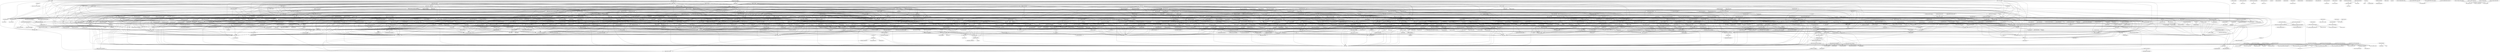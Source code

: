 strict digraph callgraph {
"ERR_CAST"
"ERR_PTR"
"ERR_PTR.constprop.0"
"INIT_HLIST_NODE.isra.0"
"INIT_LIST_HEAD"
"IS_ERR"
"PTR_ERR"
"PTR_ERR_OR_ZERO" -> "IS_ERR";
"PTR_ERR_OR_ZERO" -> "PTR_ERR";
"___might_sleep.isra.0"
"__ab_c_size.constprop.0"
"__bpf_trace_cgroup" -> "bpf_trace_run2";
"bpf_trace_run2" [style=dashed]
"__bpf_trace_cgroup_event" -> "bpf_trace_run3";
"bpf_trace_run3" [style=dashed]
"__bpf_trace_cgroup_migrate" -> "bpf_trace_run4";
"bpf_trace_run4" [style=dashed]
"__bpf_trace_cgroup_root" -> "bpf_trace_run1";
"bpf_trace_run1" [style=dashed]
"__cgroup1_procs_write.constprop.0" -> "PTR_ERR_OR_ZERO";
"__cgroup1_procs_write.constprop.0" -> "cgroup_attach_task";
"__cgroup1_procs_write.constprop.0" -> "cgroup_kn_lock_live";
"__cgroup1_procs_write.constprop.0" -> "cgroup_kn_unlock";
"__cgroup1_procs_write.constprop.0" -> "cgroup_procs_write_finish";
"__cgroup1_procs_write.constprop.0" -> "cgroup_procs_write_start";
"__cgroup1_procs_write.constprop.0" -> "get_task_cred";
"get_task_cred" [style=dashed]
"__cgroup1_procs_write.constprop.0" -> "put_cred";
"__cgroup1_procs_write.constprop.0" -> "uid_eq";
"__cgroup_account_cputime" -> "cgroup_base_stat_cputime_account_begin";
"__cgroup_account_cputime" -> "cgroup_base_stat_cputime_account_end.isra.0";
"__cgroup_account_cputime_field" -> "cgroup_base_stat_cputime_account_begin";
"__cgroup_account_cputime_field" -> "cgroup_base_stat_cputime_account_end.isra.0";
"__cgroup_procs_start" -> "ERR_PTR";
"__cgroup_procs_start" -> "cgroup_procs_next";
"__cgroup_procs_start" -> "css_task_iter_end";
"__cgroup_procs_start" -> "css_task_iter_start";
"__cgroup_procs_start" -> "kzalloc.constprop.0";
"__cgroup_procs_start" -> "seq_css.isra.0";
"__cgroup_task_count"
"__cpuset_memory_pressure_bump" -> "__rcu_read_lock";
"__cpuset_memory_pressure_bump" -> "fmeter_markevent";
"__cpuset_memory_pressure_bump" -> "rcu_read_unlock";
"__cpuset_memory_pressure_bump" -> "task_cs";
"__cpuset_node_allowed" -> "__rcu_read_lock";
"__cpuset_node_allowed" -> "_raw_spin_lock_irqsave";
"_raw_spin_lock_irqsave" [style=dashed]
"__cpuset_node_allowed" -> "_raw_spin_unlock_irqrestore";
"_raw_spin_unlock_irqrestore" [style=dashed]
"__cpuset_node_allowed" -> "nearest_hardwall_ancestor";
"__cpuset_node_allowed" -> "rcu_read_unlock";
"__cpuset_node_allowed" -> "task_cs";
"__cpuset_node_allowed" -> "test_bit";
"__cpuset_node_allowed" -> "tsk_is_oom_victim";
"__hlist_del.isra.0"
"__ilog2_u64"
"__init_work.isra.0"
"__kgid_val"
"__kuid_val"
"__list_add" -> "__list_add_valid.isra.0";
"__list_add_rcu" -> "__list_add_valid.isra.0";
"__list_add_valid.isra.0"
"__list_del"
"__list_del_entry.isra.0" -> "__list_del";
"__list_del_entry.isra.0" -> "__list_del_entry_valid.isra.0";
"__list_del_entry_valid.isra.0"
"__list_splice.isra.0"
"__nodelist_parse.constprop.0" -> "bitmap_parselist";
"bitmap_parselist" [style=dashed]
"__nodemask_pr_bits"
"__nodemask_pr_numnodes"
"__nodes_and.constprop.0" -> "bitmap_and";
"__nodes_clear.constprop.0" -> "bitmap_zero";
"__nodes_empty.constprop.0" -> "bitmap_empty";
"__nodes_equal.constprop.0" -> "bitmap_equal";
"__nodes_intersects.constprop.0" -> "bitmap_intersects";
"__nodes_or.constprop.0" -> "bitmap_or";
"__nodes_setall.constprop.0" -> "bitmap_fill";
"__nodes_subset.constprop.0" -> "bitmap_subset";
"__raw_read_unlock.constprop.0" -> "queued_read_unlock.constprop.0";
"__raw_spin_unlock" -> "do_raw_spin_unlock";
"__raw_spin_unlock.constprop.0" -> "do_raw_spin_unlock";
"__raw_spin_unlock_irq" -> "arch_local_irq_enable";
"__raw_spin_unlock_irq" -> "do_raw_spin_unlock";
"__raw_spin_unlock_irq.constprop.0" -> "arch_local_irq_enable";
"__raw_spin_unlock_irq.constprop.0" -> "do_raw_spin_unlock";
"__rcu_read_lock"
"__rcu_read_unlock"
"__ref_is_percpu"
"__this_cpu_preempt_check.isra.0"
"__u64_stats_fetch_begin.isra.0"
"__u64_stats_fetch_retry.isra.0"
"alloc_cgroup_ns" -> "ERR_PTR";
"alloc_cgroup_ns" -> "kfree";
"kfree" [style=dashed]
"alloc_cgroup_ns" -> "kzalloc.constprop.0";
"alloc_cgroup_ns" -> "ns_alloc_inum";
"alloc_cgroup_ns" -> "refcount_set.constprop.0";
"alloc_cpumasks" -> "free_cpumask_var";
"free_cpumask_var" [style=dashed]
"alloc_cpumasks" -> "zalloc_cpumask_var";
"zalloc_cpumask_var" [style=dashed]
"alloc_trial_cpuset" -> "*kmemdup";
"*kmemdup" [style=dashed]
"alloc_trial_cpuset" -> "alloc_cpumasks";
"alloc_trial_cpuset" -> "cpumask_copy";
"alloc_trial_cpuset" -> "kfree";
"kfree" [style=dashed]
"allocate_cgrp_cset_links" -> "INIT_LIST_HEAD";
"allocate_cgrp_cset_links" -> "free_cgrp_cset_links";
"allocate_cgrp_cset_links" -> "kzalloc.constprop.0";
"allocate_cgrp_cset_links" -> "list_add";
"apply_cgroup_root_flags"
"arch_atomic64_add_negative"
"arch_atomic64_read"
"arch_atomic64_set.constprop.0"
"arch_atomic64_sub_and_test"
"arch_local_irq_disable"
"arch_local_irq_enable"
"atomic64_add" -> "kasan_check_write.isra.0";
"atomic64_add_negative" -> "arch_atomic64_add_negative";
"atomic64_add_negative" -> "kasan_check_write.isra.0";
"atomic64_add_return" -> "kasan_check_write.isra.0";
"atomic64_add_unless.constprop.0" -> "atomic64_fetch_add_unless.constprop.0";
"atomic64_fetch_add_unless.constprop.0" -> "__stack_chk_fail";
"__stack_chk_fail" [style=dashed]
"atomic64_fetch_add_unless.constprop.0" -> "atomic64_read";
"atomic64_fetch_add_unless.constprop.0" -> "atomic64_try_cmpxchg";
"atomic64_inc_not_zero" -> "atomic64_add_unless.constprop.0";
"atomic64_inc_return" -> "atomic64_add_return";
"atomic64_read" -> "arch_atomic64_read";
"atomic64_read" -> "kasan_check_read.isra.0";
"atomic64_set.constprop.0" -> "arch_atomic64_set.constprop.0";
"atomic64_set.constprop.0" -> "kasan_check_write.isra.0";
"atomic64_sub_and_test" -> "arch_atomic64_sub_and_test";
"atomic64_sub_and_test" -> "kasan_check_write.isra.0";
"atomic64_try_cmpxchg" -> "kasan_check_write.isra.0";
"atomic_dec" -> "kasan_check_write.isra.0";
"atomic_dec.constprop.0" -> "kasan_check_write.isra.0";
"atomic_dec_and_test" -> "kasan_check_write.isra.0";
"atomic_inc" -> "kasan_check_write.isra.0";
"atomic_inc.constprop.0" -> "kasan_check_write.isra.0";
"atomic_long_add" -> "atomic64_add";
"atomic_long_inc_not_zero" -> "atomic64_inc_not_zero";
"atomic_long_set.constprop.0" -> "atomic64_set.constprop.0";
"atomic_long_sub_and_test" -> "atomic64_sub_and_test";
"atomic_read" -> "kasan_check_read.isra.0";
"atomic_read.constprop.0" -> "kasan_check_read.isra.0";
"atomic_set" -> "kasan_check_write.isra.0";
"atomic_sub_return.constprop.0" -> "kasan_check_write.isra.0";
"bitmap_and" -> "__bitmap_and";
"__bitmap_and" [style=dashed]
"bitmap_andnot" -> "__bitmap_andnot";
"__bitmap_andnot" [style=dashed]
"bitmap_copy" -> "memcpy";
"memcpy" [style=dashed]
"bitmap_empty" -> "find_first_bit";
"find_first_bit" [style=dashed]
"bitmap_equal" -> "__bitmap_equal";
"__bitmap_equal" [style=dashed]
"bitmap_fill"
"bitmap_intersects" -> "__bitmap_intersects";
"__bitmap_intersects" [style=dashed]
"bitmap_or" -> "__bitmap_or";
"__bitmap_or" [style=dashed]
"bitmap_subset" -> "__bitmap_subset";
"__bitmap_subset" [style=dashed]
"bitmap_zero" -> "memset";
"memset" [style=dashed]
"bpf_prog_array_valid"
"cgroup1_check_for_release" -> "cgroup_is_dead";
"cgroup1_check_for_release" -> "cgroup_is_populated";
"cgroup1_check_for_release" -> "css_has_online_children";
"cgroup1_check_for_release" -> "notify_on_release";
"cgroup1_check_for_release" -> "schedule_work";
"cgroup1_get_tree" -> "cgroup1_root_to_use";
"cgroup1_get_tree" -> "cgroup_do_get_tree";
"cgroup1_get_tree" -> "cgroup_fc2context.isra.0";
"cgroup1_get_tree" -> "cgroup_lock_and_drain_offline";
"cgroup1_get_tree" -> "deactivate_locked_super";
"deactivate_locked_super" [style=dashed]
"cgroup1_get_tree" -> "dput";
"dput" [style=dashed]
"cgroup1_get_tree" -> "msleep";
"msleep" [style=dashed]
"cgroup1_get_tree" -> "mutex_unlock";
"mutex_unlock" [style=dashed]
"cgroup1_get_tree" -> "ns_capable";
"ns_capable" [style=dashed]
"cgroup1_get_tree" -> "percpu_ref_is_dying.isra.0";
"cgroup1_get_tree" -> "percpu_ref_tryget_live";
"cgroup1_get_tree" -> "restart_syscall";
"cgroup1_parse_param" -> "__stack_chk_fail";
"__stack_chk_fail" [style=dashed]
"cgroup1_parse_param" -> "cgroup_fc2context.isra.0";
"cgroup1_parse_param" -> "fs_parse";
"fs_parse" [style=dashed]
"cgroup1_parse_param" -> "logfc";
"logfc" [style=dashed]
"cgroup1_parse_param" -> "strcmp";
"strcmp" [style=dashed]
"cgroup1_pidlist_destroy_all" -> "flush_workqueue";
"flush_workqueue" [style=dashed]
"cgroup1_pidlist_destroy_all" -> "list_empty";
"cgroup1_pidlist_destroy_all" -> "mod_delayed_work";
"cgroup1_pidlist_destroy_all" -> "mutex_lock";
"mutex_lock" [style=dashed]
"cgroup1_pidlist_destroy_all" -> "mutex_unlock";
"mutex_unlock" [style=dashed]
"cgroup1_procs_write" -> "__cgroup1_procs_write.constprop.0";
"cgroup1_reconfigure" -> "__raw_spin_unlock.constprop.0";
"cgroup1_reconfigure" -> "_raw_spin_lock";
"_raw_spin_lock" [style=dashed]
"cgroup1_reconfigure" -> "cgroup_fc2context.isra.0";
"cgroup1_reconfigure" -> "cgroup_lock_and_drain_offline";
"cgroup1_reconfigure" -> "cgroup_root_from_kf";
"cgroup1_reconfigure" -> "check_cgroupfs_options";
"cgroup1_reconfigure" -> "kernfs_root_from_sb";
"kernfs_root_from_sb" [style=dashed]
"cgroup1_reconfigure" -> "list_empty";
"cgroup1_reconfigure" -> "logfc";
"logfc" [style=dashed]
"cgroup1_reconfigure" -> "mutex_unlock";
"mutex_unlock" [style=dashed]
"cgroup1_reconfigure" -> "printk";
"printk" [style=dashed]
"cgroup1_reconfigure" -> "rebind_subsystems";
"cgroup1_reconfigure" -> "strcmp";
"strcmp" [style=dashed]
"cgroup1_reconfigure" -> "strcpy";
"strcpy" [style=dashed]
"cgroup1_reconfigure" -> "task_tgid_nr";
"cgroup1_reconfigure" -> "trace_cgroup_remount";
"cgroup1_release_agent" -> "__raw_spin_unlock_irq.constprop.0";
"cgroup1_release_agent" -> "__stack_chk_fail";
"__stack_chk_fail" [style=dashed]
"cgroup1_release_agent" -> "_raw_spin_lock_irq";
"_raw_spin_lock_irq" [style=dashed]
"cgroup1_release_agent" -> "call_usermodehelper";
"call_usermodehelper" [style=dashed]
"cgroup1_release_agent" -> "cgroup_path_ns_locked";
"cgroup1_release_agent" -> "kfree";
"kfree" [style=dashed]
"cgroup1_release_agent" -> "kmem_cache_alloc_trace";
"kmem_cache_alloc_trace" [style=dashed]
"cgroup1_release_agent" -> "kstrdup";
"kstrdup" [style=dashed]
"cgroup1_release_agent" -> "mutex_lock";
"mutex_lock" [style=dashed]
"cgroup1_release_agent" -> "mutex_unlock";
"mutex_unlock" [style=dashed]
"cgroup1_rename" -> "_raw_spin_lock_irqsave";
"_raw_spin_lock_irqsave" [style=dashed]
"cgroup1_rename" -> "_raw_spin_unlock_irqrestore";
"_raw_spin_unlock_irqrestore" [style=dashed]
"cgroup1_rename" -> "cgroup_path.constprop.0";
"cgroup1_rename" -> "kernfs_break_active_protection";
"kernfs_break_active_protection" [style=dashed]
"cgroup1_rename" -> "kernfs_rename";
"cgroup1_rename" -> "kernfs_type.isra.0";
"cgroup1_rename" -> "kernfs_unbreak_active_protection";
"kernfs_unbreak_active_protection" [style=dashed]
"cgroup1_rename" -> "mutex_lock";
"mutex_lock" [style=dashed]
"cgroup1_rename" -> "mutex_unlock";
"mutex_unlock" [style=dashed]
"cgroup1_rename" -> "trace_cgroup_rename.constprop.0";
"cgroup1_rename" -> "trace_cgroup_rename_enabled";
"cgroup1_root_to_use" -> "cgroup_fc2context.isra.0";
"cgroup1_root_to_use" -> "cgroup_free_root";
"cgroup1_root_to_use" -> "cgroup_put";
"cgroup1_root_to_use" -> "cgroup_setup_root";
"cgroup1_root_to_use" -> "check_cgroupfs_options";
"cgroup1_root_to_use" -> "init_cgroup_root";
"cgroup1_root_to_use" -> "kzalloc.constprop.0";
"cgroup1_root_to_use" -> "logfc";
"logfc" [style=dashed]
"cgroup1_root_to_use" -> "percpu_ref_tryget_live";
"cgroup1_root_to_use" -> "printk";
"printk" [style=dashed]
"cgroup1_root_to_use" -> "strcmp";
"strcmp" [style=dashed]
"cgroup1_show_options" -> "__raw_spin_unlock.constprop.0";
"cgroup1_show_options" -> "_raw_spin_lock";
"_raw_spin_lock" [style=dashed]
"cgroup1_show_options" -> "cgroup_root_from_kf";
"cgroup1_show_options" -> "seq_puts";
"seq_puts" [style=dashed]
"cgroup1_show_options" -> "seq_show_option";
"cgroup1_show_options" -> "test_bit";
"cgroup1_ssid_disabled"
"cgroup1_tasks_write" -> "__cgroup1_procs_write.constprop.0";
"cgroup1_wq_init" -> "alloc_workqueue";
"alloc_workqueue" [style=dashed]
"cgroup2_parse_param" -> "__stack_chk_fail";
"__stack_chk_fail" [style=dashed]
"cgroup2_parse_param" -> "cgroup_fc2context.isra.0";
"cgroup2_parse_param" -> "fs_parse";
"fs_parse" [style=dashed]
"cgroup_add_cftypes" -> "cgroup_apply_cftypes";
"cgroup_add_cftypes" -> "cgroup_init_cftypes";
"cgroup_add_cftypes" -> "cgroup_rm_cftypes_locked";
"cgroup_add_cftypes" -> "cgroup_ssid_enabled";
"cgroup_add_cftypes" -> "list_add_tail";
"cgroup_add_cftypes" -> "mutex_lock";
"mutex_lock" [style=dashed]
"cgroup_add_cftypes" -> "mutex_unlock";
"mutex_unlock" [style=dashed]
"cgroup_add_dfl_cftypes" -> "cgroup_add_cftypes";
"cgroup_add_file" -> "IS_ERR";
"cgroup_add_file" -> "PTR_ERR";
"cgroup_add_file" -> "__kernfs_create_file";
"__kernfs_create_file" [style=dashed]
"cgroup_add_file" -> "__raw_spin_unlock_irq";
"cgroup_add_file" -> "__stack_chk_fail";
"__stack_chk_fail" [style=dashed]
"cgroup_add_file" -> "_raw_spin_lock_irq";
"_raw_spin_lock_irq" [style=dashed]
"cgroup_add_file" -> "cgroup_file_mode";
"cgroup_add_file" -> "cgroup_file_name";
"cgroup_add_file" -> "cgroup_kn_set_ugid";
"cgroup_add_file" -> "init_timer_key";
"init_timer_key" [style=dashed]
"cgroup_add_file" -> "kernfs_remove";
"kernfs_remove" [style=dashed]
"cgroup_add_legacy_cftypes" -> "cgroup_add_cftypes";
"cgroup_addrm_files" -> "cgroup_add_file";
"cgroup_addrm_files" -> "cgroup_on_dfl";
"cgroup_addrm_files" -> "cgroup_parent";
"cgroup_addrm_files" -> "cgroup_rm_file";
"cgroup_addrm_files" -> "printk";
"printk" [style=dashed]
"cgroup_apply_cftypes" -> "cgroup_addrm_files";
"cgroup_apply_cftypes" -> "cgroup_css";
"cgroup_apply_cftypes" -> "css_next_descendant_pre";
"cgroup_apply_cftypes" -> "kernfs_activate";
"kernfs_activate" [style=dashed]
"cgroup_apply_control" -> "cgroup_apply_control_enable";
"cgroup_apply_control" -> "cgroup_propagate_control";
"cgroup_apply_control" -> "cgroup_update_dfl_csses";
"cgroup_apply_control_disable" -> "cgroup_css";
"cgroup_apply_control_disable" -> "cgroup_is_dead";
"cgroup_apply_control_disable" -> "cgroup_ss_mask";
"cgroup_apply_control_disable" -> "css_clear_dir";
"cgroup_apply_control_disable" -> "css_next_descendant_post";
"cgroup_apply_control_disable" -> "css_visible.isra.0";
"cgroup_apply_control_disable" -> "kill_css";
"cgroup_apply_control_disable" -> "percpu_ref_is_dying.isra.0";
"cgroup_apply_control_enable" -> "IS_ERR";
"cgroup_apply_control_enable" -> "PTR_ERR";
"cgroup_apply_control_enable" -> "cgroup_css";
"cgroup_apply_control_enable" -> "cgroup_is_dead";
"cgroup_apply_control_enable" -> "cgroup_ss_mask";
"cgroup_apply_control_enable" -> "css_create";
"cgroup_apply_control_enable" -> "css_next_descendant_pre";
"cgroup_apply_control_enable" -> "css_populate_dir";
"cgroup_apply_control_enable" -> "css_visible.isra.0";
"cgroup_apply_control_enable" -> "percpu_ref_is_dying.isra.0";
"cgroup_attach_task" -> "__raw_spin_unlock_irq";
"cgroup_attach_task" -> "__rcu_read_lock";
"cgroup_attach_task" -> "__stack_chk_fail";
"__stack_chk_fail" [style=dashed]
"cgroup_attach_task" -> "_raw_spin_lock_irq";
"_raw_spin_lock_irq" [style=dashed]
"cgroup_attach_task" -> "_raw_spin_lock_irqsave";
"_raw_spin_lock_irqsave" [style=dashed]
"cgroup_attach_task" -> "_raw_spin_unlock_irqrestore";
"_raw_spin_unlock_irqrestore" [style=dashed]
"cgroup_attach_task" -> "cgroup_migrate";
"cgroup_attach_task" -> "cgroup_migrate_add_src";
"cgroup_attach_task" -> "cgroup_migrate_finish";
"cgroup_attach_task" -> "cgroup_migrate_prepare_dst";
"cgroup_attach_task" -> "cgroup_migrate_vet_dst";
"cgroup_attach_task" -> "cgroup_path.constprop.0";
"cgroup_attach_task" -> "next_thread";
"cgroup_attach_task" -> "rcu_read_unlock";
"cgroup_attach_task" -> "task_css_set";
"cgroup_attach_task" -> "trace_cgroup_attach_task.constprop.0";
"cgroup_attach_task" -> "trace_cgroup_attach_task_enabled";
"cgroup_attach_task_all" -> "__raw_spin_unlock_irq.constprop.0";
"cgroup_attach_task_all" -> "_raw_spin_lock_irq";
"_raw_spin_lock_irq" [style=dashed]
"cgroup_attach_task_all" -> "cgroup_attach_task";
"cgroup_attach_task_all" -> "mutex_lock";
"mutex_lock" [style=dashed]
"cgroup_attach_task_all" -> "mutex_unlock";
"mutex_unlock" [style=dashed]
"cgroup_attach_task_all" -> "percpu_down_write";
"percpu_down_write" [style=dashed]
"cgroup_attach_task_all" -> "percpu_up_write";
"percpu_up_write" [style=dashed]
"cgroup_attach_task_all" -> "task_cgroup_from_root";
"cgroup_base_stat_accumulate"
"cgroup_base_stat_cputime_account_begin" -> "u64_stats_update_begin.isra.0";
"cgroup_base_stat_cputime_account_end.isra.0" -> "__this_cpu_preempt_check.isra.0";
"cgroup_base_stat_cputime_account_end.isra.0" -> "cgroup_rstat_updated";
"cgroup_base_stat_cputime_account_end.isra.0" -> "u64_stats_update_end.isra.0";
"cgroup_base_stat_cputime_show" -> "__stack_chk_fail";
"__stack_chk_fail" [style=dashed]
"cgroup_base_stat_cputime_show" -> "cgroup_parent";
"cgroup_base_stat_cputime_show" -> "cgroup_rstat_flush_hold";
"cgroup_base_stat_cputime_show" -> "cgroup_rstat_flush_release";
"cgroup_base_stat_cputime_show" -> "cputime_adjust";
"cputime_adjust" [style=dashed]
"cgroup_base_stat_cputime_show" -> "seq_css.isra.0";
"cgroup_base_stat_cputime_show" -> "seq_printf";
"seq_printf" [style=dashed]
"cgroup_base_stat_flush" -> "__stack_chk_fail";
"__stack_chk_fail" [style=dashed]
"cgroup_base_stat_flush" -> "__u64_stats_fetch_begin.isra.0";
"cgroup_base_stat_flush" -> "__u64_stats_fetch_retry.isra.0";
"cgroup_base_stat_flush" -> "cgroup_base_stat_accumulate";
"cgroup_base_stat_flush" -> "cgroup_parent";
"cgroup_base_stat_flush" -> "cgroup_rstat_cpu";
"cgroup_bpf_attach" -> "__cgroup_bpf_attach";
"__cgroup_bpf_attach" [style=dashed]
"cgroup_bpf_attach" -> "mutex_lock";
"mutex_lock" [style=dashed]
"cgroup_bpf_attach" -> "mutex_unlock";
"mutex_unlock" [style=dashed]
"cgroup_bpf_detach" -> "__cgroup_bpf_detach";
"__cgroup_bpf_detach" [style=dashed]
"cgroup_bpf_detach" -> "mutex_lock";
"mutex_lock" [style=dashed]
"cgroup_bpf_detach" -> "mutex_unlock";
"mutex_unlock" [style=dashed]
"cgroup_bpf_get" -> "percpu_ref_get";
"cgroup_bpf_put" -> "percpu_ref_put";
"cgroup_bpf_query" -> "__cgroup_bpf_query";
"__cgroup_bpf_query" [style=dashed]
"cgroup_bpf_query" -> "mutex_lock";
"mutex_lock" [style=dashed]
"cgroup_bpf_query" -> "mutex_unlock";
"mutex_unlock" [style=dashed]
"cgroup_calc_subtree_ss_mask" -> "__stack_chk_fail";
"__stack_chk_fail" [style=dashed]
"cgroup_calc_subtree_ss_mask" -> "find_first_bit";
"find_first_bit" [style=dashed]
"cgroup_calc_subtree_ss_mask" -> "find_next_bit";
"find_next_bit" [style=dashed]
"cgroup_can_be_thread_root" -> "cgroup_is_mixable";
"cgroup_can_be_thread_root" -> "cgroup_is_threaded";
"cgroup_can_fork" -> "__stack_chk_fail";
"__stack_chk_fail" [style=dashed]
"cgroup_can_fork" -> "find_first_bit";
"find_first_bit" [style=dashed]
"cgroup_can_fork" -> "find_next_bit";
"find_next_bit" [style=dashed]
"cgroup_cancel_fork"
"cgroup_check_hierarchy_limits" -> "cgroup_parent";
"cgroup_clone_children_read" -> "test_bit";
"cgroup_clone_children_write" -> "clear_bit";
"cgroup_clone_children_write" -> "set_bit";
"cgroup_control" -> "cgroup_is_threaded";
"cgroup_control" -> "cgroup_on_dfl";
"cgroup_control" -> "cgroup_parent";
"cgroup_controllers_show" -> "cgroup_control";
"cgroup_controllers_show" -> "cgroup_print_ss_mask";
"cgroup_controllers_show" -> "seq_css.isra.0";
"cgroup_cpu_pressure_show" -> "psi_show";
"psi_show" [style=dashed]
"cgroup_cpu_pressure_show" -> "seq_css.isra.0";
"cgroup_cpu_pressure_write" -> "cgroup_pressure_write";
"cgroup_create" -> "ERR_PTR";
"cgroup_create" -> "__ab_c_size.constprop.0";
"cgroup_create" -> "__raw_spin_unlock_irq";
"cgroup_create" -> "_raw_spin_lock_irq";
"_raw_spin_lock_irq" [style=dashed]
"cgroup_create" -> "atomic_inc";
"cgroup_create" -> "cgroup_bpf_inherit";
"cgroup_bpf_inherit" [style=dashed]
"cgroup_create" -> "cgroup_control";
"cgroup_create" -> "cgroup_get_live";
"cgroup_create" -> "cgroup_idr_alloc.constprop.0";
"cgroup_create" -> "cgroup_idr_remove";
"cgroup_create" -> "cgroup_idr_replace";
"cgroup_create" -> "cgroup_on_dfl";
"cgroup_create" -> "cgroup_parent";
"cgroup_create" -> "cgroup_propagate_control";
"cgroup_create" -> "cgroup_rstat_exit";
"cgroup_create" -> "cgroup_rstat_init";
"cgroup_create" -> "init_cgroup_housekeeping";
"cgroup_create" -> "kfree";
"kfree" [style=dashed]
"cgroup_create" -> "kzalloc.constprop.0";
"cgroup_create" -> "list_add_tail_rcu";
"cgroup_create" -> "notify_on_release";
"cgroup_create" -> "percpu_ref_exit";
"percpu_ref_exit" [style=dashed]
"cgroup_create" -> "percpu_ref_init";
"percpu_ref_init" [style=dashed]
"cgroup_create" -> "psi_cgroup_alloc";
"psi_cgroup_alloc" [style=dashed]
"cgroup_create" -> "psi_cgroup_free";
"psi_cgroup_free" [style=dashed]
"cgroup_create" -> "set_bit";
"cgroup_create" -> "test_bit";
"cgroup_css"
"cgroup_dec_frozen_cnt"
"cgroup_destroy_locked" -> "__raw_spin_unlock_irq";
"cgroup_destroy_locked" -> "_raw_spin_lock_irq";
"_raw_spin_lock_irq" [style=dashed]
"cgroup_destroy_locked" -> "cgroup1_check_for_release";
"cgroup_destroy_locked" -> "cgroup_bpf_offline";
"cgroup_bpf_offline" [style=dashed]
"cgroup_destroy_locked" -> "cgroup_is_populated";
"cgroup_destroy_locked" -> "cgroup_is_threaded";
"cgroup_destroy_locked" -> "cgroup_parent";
"cgroup_destroy_locked" -> "css_clear_dir";
"cgroup_destroy_locked" -> "css_has_online_children";
"cgroup_destroy_locked" -> "kernfs_remove";
"kernfs_remove" [style=dashed]
"cgroup_destroy_locked" -> "kill_css";
"cgroup_destroy_locked" -> "percpu_ref_kill";
"cgroup_destroy_locked" -> "test_bit";
"cgroup_destroy_root" -> "__raw_spin_unlock_irq";
"cgroup_destroy_root" -> "_raw_spin_lock_irq";
"_raw_spin_lock_irq" [style=dashed]
"cgroup_destroy_root" -> "atomic_read";
"cgroup_destroy_root" -> "cgroup_exit_root_id";
"cgroup_destroy_root" -> "cgroup_free_root";
"cgroup_destroy_root" -> "cgroup_lock_and_drain_offline";
"cgroup_destroy_root" -> "kernfs_destroy_root";
"kernfs_destroy_root" [style=dashed]
"cgroup_destroy_root" -> "kfree";
"kfree" [style=dashed]
"cgroup_destroy_root" -> "list_del";
"cgroup_destroy_root" -> "list_empty";
"cgroup_destroy_root" -> "mutex_unlock";
"mutex_unlock" [style=dashed]
"cgroup_destroy_root" -> "rebind_subsystems";
"cgroup_destroy_root" -> "trace_cgroup_destroy_root";
"cgroup_disable" -> "strcmp";
"strcmp" [style=dashed]
"cgroup_disable" -> "strsep";
"strsep" [style=dashed]
"cgroup_do_freeze" -> "__raw_spin_unlock_irq.constprop.0";
"cgroup_do_freeze" -> "__stack_chk_fail";
"__stack_chk_fail" [style=dashed]
"cgroup_do_freeze" -> "_raw_spin_lock_irq";
"_raw_spin_lock_irq" [style=dashed]
"cgroup_do_freeze" -> "_raw_spin_lock_irqsave";
"_raw_spin_lock_irqsave" [style=dashed]
"cgroup_do_freeze" -> "_raw_spin_unlock_irqrestore";
"_raw_spin_unlock_irqrestore" [style=dashed]
"cgroup_do_freeze" -> "cgroup_freeze_task";
"cgroup_do_freeze" -> "cgroup_path.constprop.0";
"cgroup_do_freeze" -> "cgroup_update_frozen";
"cgroup_do_freeze" -> "clear_bit";
"cgroup_do_freeze" -> "css_task_iter_end";
"cgroup_do_freeze" -> "css_task_iter_next";
"cgroup_do_freeze" -> "css_task_iter_start";
"cgroup_do_freeze" -> "set_bit";
"cgroup_do_freeze" -> "trace_cgroup_freeze.constprop.0";
"cgroup_do_freeze" -> "trace_cgroup_freeze_enabled";
"cgroup_do_freeze" -> "trace_cgroup_unfreeze.constprop.0";
"cgroup_do_freeze" -> "trace_cgroup_unfreeze_enabled";
"cgroup_do_get_tree" -> "IS_ERR";
"cgroup_do_get_tree" -> "PTR_ERR";
"cgroup_do_get_tree" -> "__raw_spin_unlock_irq";
"cgroup_do_get_tree" -> "_raw_spin_lock_irq";
"_raw_spin_lock_irq" [style=dashed]
"cgroup_do_get_tree" -> "cgroup_fc2context.isra.0";
"cgroup_do_get_tree" -> "cgroup_put";
"cgroup_do_get_tree" -> "cset_cgroup_from_root";
"cgroup_do_get_tree" -> "deactivate_locked_super";
"deactivate_locked_super" [style=dashed]
"cgroup_do_get_tree" -> "dput";
"dput" [style=dashed]
"cgroup_do_get_tree" -> "kernfs_get_tree";
"kernfs_get_tree" [style=dashed]
"cgroup_do_get_tree" -> "kernfs_node_dentry";
"kernfs_node_dentry" [style=dashed]
"cgroup_do_get_tree" -> "mutex_lock";
"mutex_lock" [style=dashed]
"cgroup_do_get_tree" -> "mutex_unlock";
"mutex_unlock" [style=dashed]
"cgroup_e_css" -> "cgroup_css";
"cgroup_e_css" -> "cgroup_parent";
"cgroup_e_css_by_mask" -> "cgroup_css";
"cgroup_e_css_by_mask" -> "cgroup_parent";
"cgroup_e_css_by_mask" -> "cgroup_ss_mask";
"cgroup_enable_task_cg_lists" -> "__raw_read_unlock.constprop.0";
"cgroup_enable_task_cg_lists" -> "__raw_spin_unlock";
"cgroup_enable_task_cg_lists" -> "__raw_spin_unlock_irq";
"cgroup_enable_task_cg_lists" -> "_raw_read_lock";
"_raw_read_lock" [style=dashed]
"cgroup_enable_task_cg_lists" -> "_raw_spin_lock";
"_raw_spin_lock" [style=dashed]
"cgroup_enable_task_cg_lists" -> "_raw_spin_lock_irq";
"_raw_spin_lock_irq" [style=dashed]
"cgroup_enable_task_cg_lists" -> "css_set_populated";
"cgroup_enable_task_cg_lists" -> "css_set_update_populated";
"cgroup_enable_task_cg_lists" -> "get_css_set";
"cgroup_enable_task_cg_lists" -> "list_add_tail";
"cgroup_enable_task_cg_lists" -> "list_empty";
"cgroup_enable_task_cg_lists" -> "next_thread";
"cgroup_enable_task_cg_lists" -> "task_css_set";
"cgroup_enable_threaded" -> "cgroup_apply_control";
"cgroup_enable_threaded" -> "cgroup_can_be_thread_root";
"cgroup_enable_threaded" -> "cgroup_css";
"cgroup_enable_threaded" -> "cgroup_finalize_control";
"cgroup_enable_threaded" -> "cgroup_is_dead";
"cgroup_enable_threaded" -> "cgroup_is_populated";
"cgroup_enable_threaded" -> "cgroup_is_threaded";
"cgroup_enable_threaded" -> "cgroup_is_valid_domain";
"cgroup_enable_threaded" -> "cgroup_parent";
"cgroup_enable_threaded" -> "cgroup_save_control";
"cgroup_enable_threaded" -> "css_next_descendant_pre";
"cgroup_enter_frozen" -> "__raw_spin_unlock_irq.constprop.0";
"cgroup_enter_frozen" -> "_raw_spin_lock_irq";
"_raw_spin_lock_irq" [style=dashed]
"cgroup_enter_frozen" -> "cgroup_inc_frozen_cnt";
"cgroup_enter_frozen" -> "cgroup_update_frozen";
"cgroup_enter_frozen" -> "task_dfl_cgroup";
"cgroup_events_show" -> "cgroup_is_populated";
"cgroup_events_show" -> "seq_css.isra.0";
"cgroup_events_show" -> "seq_printf";
"seq_printf" [style=dashed]
"cgroup_events_show" -> "test_bit";
"cgroup_exit" -> "__raw_spin_unlock_irq";
"cgroup_exit" -> "__stack_chk_fail";
"__stack_chk_fail" [style=dashed]
"cgroup_exit" -> "_raw_spin_lock_irq";
"_raw_spin_lock_irq" [style=dashed]
"cgroup_exit" -> "cgroup_task_freeze";
"cgroup_exit" -> "cgroup_task_frozen";
"cgroup_exit" -> "cgroup_update_frozen";
"cgroup_exit" -> "css_set_move_task";
"cgroup_exit" -> "find_first_bit";
"find_first_bit" [style=dashed]
"cgroup_exit" -> "find_next_bit";
"find_next_bit" [style=dashed]
"cgroup_exit" -> "get_css_set";
"cgroup_exit" -> "list_add_tail";
"cgroup_exit" -> "list_empty";
"cgroup_exit" -> "task_css_set";
"cgroup_exit" -> "task_dfl_cgroup";
"cgroup_exit_cftypes" -> "kfree";
"kfree" [style=dashed]
"cgroup_exit_root_id" -> "idr_remove";
"idr_remove" [style=dashed]
"cgroup_extra_stat_show.constprop.0" -> "cgroup_tryget_css";
"cgroup_extra_stat_show.constprop.0" -> "css_put";
"cgroup_fc2context.isra.0"
"cgroup_file_mode"
"cgroup_file_name" -> "cgroup_on_dfl";
"cgroup_file_name" -> "snprintf";
"snprintf" [style=dashed]
"cgroup_file_name" -> "strscpy";
"strscpy" [style=dashed]
"cgroup_file_notify" -> "_raw_spin_lock_irqsave";
"_raw_spin_lock_irqsave" [style=dashed]
"cgroup_file_notify" -> "_raw_spin_unlock_irqrestore";
"_raw_spin_unlock_irqrestore" [style=dashed]
"cgroup_file_notify" -> "kernfs_notify";
"kernfs_notify" [style=dashed]
"cgroup_file_notify" -> "timer_reduce";
"timer_reduce" [style=dashed]
"cgroup_file_notify_timer" -> "cgroup_file_notify";
"cgroup_file_open"
"cgroup_file_poll" -> "kernfs_generic_poll";
"kernfs_generic_poll" [style=dashed]
"cgroup_file_release"
"cgroup_file_write" -> "__rcu_read_lock";
"cgroup_file_write" -> "__stack_chk_fail";
"__stack_chk_fail" [style=dashed]
"cgroup_file_write" -> "cgroup_css";
"cgroup_file_write" -> "kstrtoll";
"kstrtoll" [style=dashed]
"cgroup_file_write" -> "kstrtoull";
"kstrtoull" [style=dashed]
"cgroup_file_write" -> "rcu_read_unlock";
"cgroup_finalize_control" -> "cgroup_apply_control_disable";
"cgroup_finalize_control" -> "cgroup_propagate_control";
"cgroup_finalize_control" -> "cgroup_restore_control";
"cgroup_fork" -> "INIT_LIST_HEAD";
"cgroup_free" -> "put_css_set";
"cgroup_free" -> "task_css_set";
"cgroup_free_root" -> "idr_destroy";
"idr_destroy" [style=dashed]
"cgroup_free_root" -> "kfree";
"kfree" [style=dashed]
"cgroup_freeze" -> "_raw_spin_lock_irqsave";
"_raw_spin_lock_irqsave" [style=dashed]
"cgroup_freeze" -> "_raw_spin_unlock_irqrestore";
"_raw_spin_unlock_irqrestore" [style=dashed]
"cgroup_freeze" -> "cgroup_do_freeze";
"cgroup_freeze" -> "cgroup_file_notify";
"cgroup_freeze" -> "cgroup_is_dead";
"cgroup_freeze" -> "cgroup_path.constprop.0";
"cgroup_freeze" -> "css_next_descendant_pre";
"cgroup_freeze" -> "test_bit";
"cgroup_freeze" -> "trace_cgroup_notify_frozen.constprop.0";
"cgroup_freeze" -> "trace_cgroup_notify_frozen_enabled";
"cgroup_freeze_show" -> "seq_css.isra.0";
"cgroup_freeze_show" -> "seq_printf";
"seq_printf" [style=dashed]
"cgroup_freeze_task" -> "__stack_chk_fail";
"__stack_chk_fail" [style=dashed]
"cgroup_freeze_task" -> "lock_task_sighand";
"cgroup_freeze_task" -> "signal_wake_up.constprop.0";
"cgroup_freeze_task" -> "unlock_task_sighand.isra.0";
"cgroup_freeze_task" -> "wake_up_process";
"wake_up_process" [style=dashed]
"cgroup_freeze_write" -> "__stack_chk_fail";
"__stack_chk_fail" [style=dashed]
"cgroup_freeze_write" -> "cgroup_freeze";
"cgroup_freeze_write" -> "cgroup_kn_lock_live";
"cgroup_freeze_write" -> "cgroup_kn_unlock";
"cgroup_freeze_write" -> "kstrtoint";
"kstrtoint" [style=dashed]
"cgroup_freeze_write" -> "strstrip";
"cgroup_freezer_migrate_task" -> "cgroup_dec_frozen_cnt";
"cgroup_freezer_migrate_task" -> "cgroup_freeze_task";
"cgroup_freezer_migrate_task" -> "cgroup_inc_frozen_cnt";
"cgroup_freezer_migrate_task" -> "cgroup_update_frozen";
"cgroup_freezer_migrate_task" -> "test_bit";
"cgroup_freezing" -> "__rcu_read_lock";
"cgroup_freezing" -> "rcu_read_unlock";
"cgroup_freezing" -> "task_freezer";
"cgroup_fs_context_free" -> "cgroup_fc2context.isra.0";
"cgroup_fs_context_free" -> "kernfs_free_fs_context";
"kernfs_free_fs_context" [style=dashed]
"cgroup_fs_context_free" -> "kfree";
"kfree" [style=dashed]
"cgroup_fs_context_free" -> "put_cgroup_ns";
"cgroup_get" -> "css_get";
"cgroup_get_e_css" -> "__rcu_read_lock";
"cgroup_get_e_css" -> "cgroup_css";
"cgroup_get_e_css" -> "cgroup_parent";
"cgroup_get_e_css" -> "css_get";
"cgroup_get_e_css" -> "css_tryget_online";
"cgroup_get_e_css" -> "rcu_read_unlock";
"cgroup_get_from_fd" -> "ERR_CAST";
"cgroup_get_from_fd" -> "ERR_PTR";
"cgroup_get_from_fd" -> "IS_ERR";
"cgroup_get_from_fd" -> "cgroup_on_dfl";
"cgroup_get_from_fd" -> "cgroup_put";
"cgroup_get_from_fd" -> "css_tryget_online_from_dir";
"cgroup_get_from_fd" -> "fget_raw";
"fget_raw" [style=dashed]
"cgroup_get_from_fd" -> "fput";
"fput" [style=dashed]
"cgroup_get_from_path" -> "ERR_PTR";
"cgroup_get_from_path" -> "cgroup_get_live";
"cgroup_get_from_path" -> "kernfs_put";
"kernfs_put" [style=dashed]
"cgroup_get_from_path" -> "kernfs_type.isra.0";
"cgroup_get_from_path" -> "kernfs_walk_and_get";
"cgroup_get_from_path" -> "mutex_lock";
"mutex_lock" [style=dashed]
"cgroup_get_from_path" -> "mutex_unlock";
"mutex_unlock" [style=dashed]
"cgroup_get_live" -> "cgroup_is_dead";
"cgroup_get_live" -> "css_get";
"cgroup_get_tree" -> "apply_cgroup_root_flags";
"cgroup_get_tree" -> "cgroup_do_get_tree";
"cgroup_get_tree" -> "cgroup_fc2context.isra.0";
"cgroup_get_tree" -> "cgroup_get_live";
"cgroup_has_tasks"
"cgroup_idr_alloc.constprop.0" -> "_raw_spin_lock_bh";
"_raw_spin_lock_bh" [style=dashed]
"cgroup_idr_alloc.constprop.0" -> "_raw_spin_unlock_bh";
"_raw_spin_unlock_bh" [style=dashed]
"cgroup_idr_alloc.constprop.0" -> "idr_alloc";
"idr_alloc" [style=dashed]
"cgroup_idr_alloc.constprop.0" -> "idr_preload";
"idr_preload" [style=dashed]
"cgroup_idr_alloc.constprop.0" -> "idr_preload_end";
"cgroup_idr_remove" -> "_raw_spin_lock_bh";
"_raw_spin_lock_bh" [style=dashed]
"cgroup_idr_remove" -> "_raw_spin_unlock_bh";
"_raw_spin_unlock_bh" [style=dashed]
"cgroup_idr_remove" -> "idr_remove";
"idr_remove" [style=dashed]
"cgroup_idr_replace" -> "_raw_spin_lock_bh";
"_raw_spin_lock_bh" [style=dashed]
"cgroup_idr_replace" -> "_raw_spin_unlock_bh";
"_raw_spin_unlock_bh" [style=dashed]
"cgroup_idr_replace" -> "idr_replace";
"idr_replace" [style=dashed]
"cgroup_inc_frozen_cnt"
"cgroup_init" -> "cgroup1_ssid_disabled";
"cgroup_init" -> "cgroup_add_cftypes";
"cgroup_init" -> "cgroup_add_dfl_cftypes";
"cgroup_init" -> "cgroup_add_legacy_cftypes";
"cgroup_init" -> "cgroup_idr_alloc.constprop.0";
"cgroup_init" -> "cgroup_init_cftypes";
"cgroup_init" -> "cgroup_init_subsys";
"cgroup_init" -> "cgroup_rstat_boot";
"cgroup_init" -> "cgroup_setup_root";
"cgroup_init" -> "css_populate_dir";
"cgroup_init" -> "css_set_hash";
"cgroup_init" -> "get_user_ns";
"cgroup_init" -> "hash_del";
"cgroup_init" -> "hlist_add_head";
"cgroup_init" -> "list_add_tail";
"cgroup_init" -> "mutex_lock";
"mutex_lock" [style=dashed]
"cgroup_init" -> "mutex_unlock";
"mutex_unlock" [style=dashed]
"cgroup_init" -> "printk";
"printk" [style=dashed]
"cgroup_init" -> "proc_create_single_data";
"proc_create_single_data" [style=dashed]
"cgroup_init" -> "rcu_sync_enter_start";
"rcu_sync_enter_start" [style=dashed]
"cgroup_init" -> "register_filesystem";
"register_filesystem" [style=dashed]
"cgroup_init" -> "static_key_disable";
"static_key_disable" [style=dashed]
"cgroup_init" -> "sysfs_create_mount_point";
"sysfs_create_mount_point" [style=dashed]
"cgroup_init_cftypes" -> "*kmemdup";
"*kmemdup" [style=dashed]
"cgroup_init_cftypes" -> "cgroup_exit_cftypes";
"cgroup_init_early" -> "__warn_printk";
"__warn_printk" [style=dashed]
"cgroup_init_early" -> "cgroup_init_subsys";
"cgroup_init_early" -> "init_cgroup_root";
"cgroup_init_fs_context" -> "cgroup_enable_task_cg_lists";
"cgroup_init_fs_context" -> "get_cgroup_ns";
"cgroup_init_fs_context" -> "get_user_ns";
"cgroup_init_fs_context" -> "kzalloc.constprop.0";
"cgroup_init_fs_context" -> "put_user_ns";
"cgroup_init_root_id" -> "idr_alloc_cyclic";
"idr_alloc_cyclic" [style=dashed]
"cgroup_init_subsys" -> "INIT_LIST_HEAD";
"cgroup_init_subsys" -> "IS_ERR";
"cgroup_init_subsys" -> "__dynamic_pr_debug";
"__dynamic_pr_debug" [style=dashed]
"cgroup_init_subsys" -> "cgroup_css";
"cgroup_init_subsys" -> "cgroup_idr_alloc.constprop.0";
"cgroup_init_subsys" -> "idr_init";
"cgroup_init_subsys" -> "init_and_link_css";
"cgroup_init_subsys" -> "list_empty";
"cgroup_init_subsys" -> "mutex_lock";
"mutex_lock" [style=dashed]
"cgroup_init_subsys" -> "mutex_unlock";
"mutex_unlock" [style=dashed]
"cgroup_init_subsys" -> "online_css";
"cgroup_io_pressure_show" -> "psi_show";
"psi_show" [style=dashed]
"cgroup_io_pressure_show" -> "seq_css.isra.0";
"cgroup_io_pressure_write" -> "cgroup_pressure_write";
"cgroup_is_dead"
"cgroup_is_descendant"
"cgroup_is_mixable" -> "cgroup_parent";
"cgroup_is_populated"
"cgroup_is_thread_root" -> "cgroup_has_tasks";
"cgroup_is_thread_root" -> "cgroup_is_threaded";
"cgroup_is_threaded"
"cgroup_is_valid_domain" -> "cgroup_is_mixable";
"cgroup_is_valid_domain" -> "cgroup_is_thread_root";
"cgroup_is_valid_domain" -> "cgroup_is_threaded";
"cgroup_is_valid_domain" -> "cgroup_parent";
"cgroup_kill_sb" -> "cgroup_put";
"cgroup_kill_sb" -> "cgroup_root_from_kf";
"cgroup_kill_sb" -> "kernfs_kill_sb";
"kernfs_kill_sb" [style=dashed]
"cgroup_kill_sb" -> "kernfs_root_from_sb";
"kernfs_root_from_sb" [style=dashed]
"cgroup_kill_sb" -> "list_empty";
"cgroup_kill_sb" -> "percpu_ref_is_dying.isra.0";
"cgroup_kill_sb" -> "percpu_ref_kill";
"cgroup_kn_lock_live" -> "cgroup_is_dead";
"cgroup_kn_lock_live" -> "cgroup_kn_unlock";
"cgroup_kn_lock_live" -> "cgroup_lock_and_drain_offline";
"cgroup_kn_lock_live" -> "cgroup_tryget";
"cgroup_kn_lock_live" -> "kernfs_break_active_protection";
"kernfs_break_active_protection" [style=dashed]
"cgroup_kn_lock_live" -> "kernfs_type.isra.0";
"cgroup_kn_lock_live" -> "mutex_lock";
"mutex_lock" [style=dashed]
"cgroup_kn_set_ugid" -> "__stack_chk_fail";
"__stack_chk_fail" [style=dashed]
"cgroup_kn_set_ugid" -> "gid_eq.constprop.0";
"cgroup_kn_set_ugid" -> "kernfs_setattr";
"kernfs_setattr" [style=dashed]
"cgroup_kn_set_ugid" -> "uid_eq.constprop.0";
"cgroup_kn_unlock" -> "cgroup_put";
"cgroup_kn_unlock" -> "kernfs_type.isra.0";
"cgroup_kn_unlock" -> "kernfs_unbreak_active_protection";
"kernfs_unbreak_active_protection" [style=dashed]
"cgroup_kn_unlock" -> "mutex_unlock";
"mutex_unlock" [style=dashed]
"cgroup_leave_frozen" -> "__raw_spin_unlock";
"cgroup_leave_frozen" -> "__raw_spin_unlock_irq.constprop.0";
"cgroup_leave_frozen" -> "_raw_spin_lock";
"_raw_spin_lock" [style=dashed]
"cgroup_leave_frozen" -> "_raw_spin_lock_irq";
"_raw_spin_lock_irq" [style=dashed]
"cgroup_leave_frozen" -> "cgroup_dec_frozen_cnt";
"cgroup_leave_frozen" -> "cgroup_update_frozen";
"cgroup_leave_frozen" -> "set_ti_thread_flag.constprop.0";
"cgroup_leave_frozen" -> "task_dfl_cgroup";
"cgroup_leave_frozen" -> "test_bit";
"cgroup_lock_and_drain_offline" -> "__stack_chk_fail";
"__stack_chk_fail" [style=dashed]
"cgroup_lock_and_drain_offline" -> "cgroup_css";
"cgroup_lock_and_drain_offline" -> "cgroup_get_live";
"cgroup_lock_and_drain_offline" -> "cgroup_is_dead";
"cgroup_lock_and_drain_offline" -> "cgroup_put";
"cgroup_lock_and_drain_offline" -> "css_next_descendant_post";
"cgroup_lock_and_drain_offline" -> "finish_wait";
"finish_wait" [style=dashed]
"cgroup_lock_and_drain_offline" -> "mutex_lock";
"mutex_lock" [style=dashed]
"cgroup_lock_and_drain_offline" -> "mutex_unlock";
"mutex_unlock" [style=dashed]
"cgroup_lock_and_drain_offline" -> "percpu_ref_is_dying.isra.0";
"cgroup_lock_and_drain_offline" -> "prepare_to_wait";
"prepare_to_wait" [style=dashed]
"cgroup_lock_and_drain_offline" -> "schedule";
"schedule" [style=dashed]
"cgroup_max_depth_show" -> "seq_css.isra.0";
"cgroup_max_depth_show" -> "seq_printf";
"seq_printf" [style=dashed]
"cgroup_max_depth_show" -> "seq_puts";
"seq_puts" [style=dashed]
"cgroup_max_depth_write" -> "__stack_chk_fail";
"__stack_chk_fail" [style=dashed]
"cgroup_max_depth_write" -> "cgroup_kn_lock_live";
"cgroup_max_depth_write" -> "cgroup_kn_unlock";
"cgroup_max_depth_write" -> "kstrtoint";
"kstrtoint" [style=dashed]
"cgroup_max_depth_write" -> "strstrip";
"cgroup_max_descendants_show" -> "seq_css.isra.0";
"cgroup_max_descendants_show" -> "seq_printf";
"seq_printf" [style=dashed]
"cgroup_max_descendants_show" -> "seq_puts";
"seq_puts" [style=dashed]
"cgroup_max_descendants_write" -> "__stack_chk_fail";
"__stack_chk_fail" [style=dashed]
"cgroup_max_descendants_write" -> "cgroup_kn_lock_live";
"cgroup_max_descendants_write" -> "cgroup_kn_unlock";
"cgroup_max_descendants_write" -> "kstrtoint";
"kstrtoint" [style=dashed]
"cgroup_max_descendants_write" -> "strstrip";
"cgroup_memory_pressure_show" -> "psi_show";
"psi_show" [style=dashed]
"cgroup_memory_pressure_show" -> "seq_css.isra.0";
"cgroup_memory_pressure_write" -> "cgroup_pressure_write";
"cgroup_migrate" -> "__raw_spin_unlock_irq";
"cgroup_migrate" -> "__rcu_read_lock";
"cgroup_migrate" -> "_raw_spin_lock_irq";
"_raw_spin_lock_irq" [style=dashed]
"cgroup_migrate" -> "cgroup_migrate_add_task";
"cgroup_migrate" -> "cgroup_migrate_execute";
"cgroup_migrate" -> "next_thread";
"cgroup_migrate" -> "rcu_read_unlock";
"cgroup_migrate_add_src" -> "cset_cgroup_from_root";
"cgroup_migrate_add_src" -> "get_css_set";
"cgroup_migrate_add_src" -> "list_add_tail";
"cgroup_migrate_add_src" -> "list_empty";
"cgroup_migrate_add_task" -> "list_add_tail";
"cgroup_migrate_add_task" -> "list_empty";
"cgroup_migrate_add_task" -> "list_move_tail";
"cgroup_migrate_add_task" -> "task_css_set";
"cgroup_migrate_execute" -> "__raw_spin_unlock_irq";
"cgroup_migrate_execute" -> "__stack_chk_fail";
"__stack_chk_fail" [style=dashed]
"cgroup_migrate_execute" -> "_raw_spin_lock_irq";
"_raw_spin_lock_irq" [style=dashed]
"cgroup_migrate_execute" -> "cgroup_freezer_migrate_task";
"cgroup_migrate_execute" -> "css_set_move_task";
"cgroup_migrate_execute" -> "find_first_bit";
"find_first_bit" [style=dashed]
"cgroup_migrate_execute" -> "find_next_bit";
"find_next_bit" [style=dashed]
"cgroup_migrate_execute" -> "get_css_set";
"cgroup_migrate_execute" -> "list_del_init";
"cgroup_migrate_execute" -> "list_splice_init";
"cgroup_migrate_execute" -> "list_splice_tail_init";
"cgroup_migrate_execute" -> "put_css_set_locked";
"cgroup_migrate_execute" -> "task_css_set";
"cgroup_migrate_finish" -> "__raw_spin_unlock_irq";
"cgroup_migrate_finish" -> "__stack_chk_fail";
"__stack_chk_fail" [style=dashed]
"cgroup_migrate_finish" -> "_raw_spin_lock_irq";
"_raw_spin_lock_irq" [style=dashed]
"cgroup_migrate_finish" -> "list_del_init";
"cgroup_migrate_finish" -> "list_splice_tail_init";
"cgroup_migrate_finish" -> "put_css_set_locked";
"cgroup_migrate_prepare_dst" -> "find_css_set";
"cgroup_migrate_prepare_dst" -> "list_add_tail";
"cgroup_migrate_prepare_dst" -> "list_del_init";
"cgroup_migrate_prepare_dst" -> "list_empty";
"cgroup_migrate_prepare_dst" -> "put_css_set";
"cgroup_migrate_vet_dst" -> "cgroup_can_be_thread_root";
"cgroup_migrate_vet_dst" -> "cgroup_is_mixable";
"cgroup_migrate_vet_dst" -> "cgroup_is_threaded";
"cgroup_migrate_vet_dst" -> "cgroup_is_valid_domain";
"cgroup_migrate_vet_dst" -> "cgroup_on_dfl";
"cgroup_mkdir" -> "IS_ERR";
"cgroup_mkdir" -> "PTR_ERR";
"cgroup_mkdir" -> "_raw_spin_lock_irqsave";
"_raw_spin_lock_irqsave" [style=dashed]
"cgroup_mkdir" -> "_raw_spin_unlock_irqrestore";
"_raw_spin_unlock_irqrestore" [style=dashed]
"cgroup_mkdir" -> "cgroup_apply_control_enable";
"cgroup_mkdir" -> "cgroup_check_hierarchy_limits";
"cgroup_mkdir" -> "cgroup_create";
"cgroup_mkdir" -> "cgroup_destroy_locked";
"cgroup_mkdir" -> "cgroup_kn_lock_live";
"cgroup_mkdir" -> "cgroup_kn_set_ugid";
"cgroup_mkdir" -> "cgroup_kn_unlock";
"cgroup_mkdir" -> "cgroup_path.constprop.0";
"cgroup_mkdir" -> "css_populate_dir";
"cgroup_mkdir" -> "kernfs_activate";
"kernfs_activate" [style=dashed]
"cgroup_mkdir" -> "kernfs_create_dir";
"cgroup_mkdir" -> "kernfs_get";
"kernfs_get" [style=dashed]
"cgroup_mkdir" -> "strchr";
"strchr" [style=dashed]
"cgroup_mkdir" -> "trace_cgroup_mkdir.constprop.0";
"cgroup_mkdir" -> "trace_cgroup_mkdir_enabled";
"cgroup_namespaces_init"
"cgroup_no_v1" -> "strcmp";
"strcmp" [style=dashed]
"cgroup_no_v1" -> "strsep";
"strsep" [style=dashed]
"cgroup_on_dfl"
"cgroup_parent"
"cgroup_parse_float" -> "__stack_chk_fail";
"__stack_chk_fail" [style=dashed]
"cgroup_parse_float" -> "power_of_ten";
"cgroup_parse_float" -> "sscanf";
"sscanf" [style=dashed]
"cgroup_path.constprop.0" -> "kernfs_path";
"cgroup_path.constprop.0" -> "kernfs_path.constprop.0";
"cgroup_path_from_kernfs_id" -> "kernfs_get_node_by_id";
"kernfs_get_node_by_id" [style=dashed]
"cgroup_path_from_kernfs_id" -> "kernfs_path";
"cgroup_path_from_kernfs_id" -> "kernfs_put";
"kernfs_put" [style=dashed]
"cgroup_path_ns" -> "__raw_spin_unlock_irq";
"cgroup_path_ns" -> "_raw_spin_lock_irq";
"_raw_spin_lock_irq" [style=dashed]
"cgroup_path_ns" -> "cgroup_path_ns_locked";
"cgroup_path_ns" -> "mutex_lock";
"mutex_lock" [style=dashed]
"cgroup_path_ns" -> "mutex_unlock";
"mutex_unlock" [style=dashed]
"cgroup_path_ns_locked" -> "cset_cgroup_from_root";
"cgroup_path_ns_locked" -> "kernfs_path_from_node";
"kernfs_path_from_node" [style=dashed]
"cgroup_pidlist_destroy_work_fn" -> "kfree";
"kfree" [style=dashed]
"cgroup_pidlist_destroy_work_fn" -> "kvfree";
"kvfree" [style=dashed]
"cgroup_pidlist_destroy_work_fn" -> "list_del";
"cgroup_pidlist_destroy_work_fn" -> "mutex_lock";
"mutex_lock" [style=dashed]
"cgroup_pidlist_destroy_work_fn" -> "mutex_unlock";
"mutex_unlock" [style=dashed]
"cgroup_pidlist_destroy_work_fn" -> "put_pid_ns";
"put_pid_ns" [style=dashed]
"cgroup_pidlist_destroy_work_fn" -> "test_bit";
"cgroup_pidlist_destroy_work_fn" -> "to_delayed_work";
"cgroup_pidlist_find" -> "task_active_pid_ns";
"task_active_pid_ns" [style=dashed]
"cgroup_pidlist_find_create" -> "INIT_LIST_HEAD";
"cgroup_pidlist_find_create" -> "__init_work.isra.0";
"cgroup_pidlist_find_create" -> "cgroup_pidlist_find";
"cgroup_pidlist_find_create" -> "get_pid_ns";
"cgroup_pidlist_find_create" -> "init_timer_key";
"init_timer_key" [style=dashed]
"cgroup_pidlist_find_create" -> "kzalloc.constprop.0";
"cgroup_pidlist_find_create" -> "list_add";
"cgroup_pidlist_find_create" -> "task_active_pid_ns";
"task_active_pid_ns" [style=dashed]
"cgroup_pidlist_next"
"cgroup_pidlist_show" -> "seq_printf";
"seq_printf" [style=dashed]
"cgroup_pidlist_start" -> "ERR_PTR";
"cgroup_pidlist_start" -> "cgroup_pidlist_find";
"cgroup_pidlist_start" -> "mutex_lock";
"mutex_lock" [style=dashed]
"cgroup_pidlist_start" -> "pidlist_array_load";
"cgroup_pidlist_start" -> "seq_cft.isra.0";
"cgroup_pidlist_start" -> "seq_css.isra.0";
"cgroup_pidlist_stop" -> "mod_delayed_work";
"cgroup_pidlist_stop" -> "mutex_unlock";
"mutex_unlock" [style=dashed]
"cgroup_pidlist_stop" -> "seq_css.isra.0";
"cgroup_post_fork" -> "__raw_spin_unlock";
"cgroup_post_fork" -> "__raw_spin_unlock_irq";
"cgroup_post_fork" -> "__stack_chk_fail";
"__stack_chk_fail" [style=dashed]
"cgroup_post_fork" -> "_raw_spin_lock";
"_raw_spin_lock" [style=dashed]
"cgroup_post_fork" -> "_raw_spin_lock_irq";
"_raw_spin_lock_irq" [style=dashed]
"cgroup_post_fork" -> "cgroup_task_freeze";
"cgroup_post_fork" -> "css_set_move_task";
"cgroup_post_fork" -> "find_first_bit";
"find_first_bit" [style=dashed]
"cgroup_post_fork" -> "find_next_bit";
"find_next_bit" [style=dashed]
"cgroup_post_fork" -> "get_css_set";
"cgroup_post_fork" -> "list_empty";
"cgroup_post_fork" -> "task_css_set";
"cgroup_pressure_poll" -> "psi_trigger_poll";
"psi_trigger_poll" [style=dashed]
"cgroup_pressure_release" -> "psi_trigger_replace";
"psi_trigger_replace" [style=dashed]
"cgroup_pressure_write" -> "IS_ERR";
"cgroup_pressure_write" -> "PTR_ERR";
"cgroup_pressure_write" -> "cgroup_get";
"cgroup_pressure_write" -> "cgroup_kn_lock_live";
"cgroup_pressure_write" -> "cgroup_kn_unlock";
"cgroup_pressure_write" -> "cgroup_put";
"cgroup_pressure_write" -> "psi_trigger_create";
"psi_trigger_create" [style=dashed]
"cgroup_pressure_write" -> "psi_trigger_replace";
"psi_trigger_replace" [style=dashed]
"cgroup_print_ss_mask" -> "__stack_chk_fail";
"__stack_chk_fail" [style=dashed]
"cgroup_print_ss_mask" -> "find_first_bit";
"find_first_bit" [style=dashed]
"cgroup_print_ss_mask" -> "find_next_bit";
"find_next_bit" [style=dashed]
"cgroup_print_ss_mask" -> "seq_putc";
"seq_putc" [style=dashed]
"cgroup_print_ss_mask" -> "seq_puts";
"seq_puts" [style=dashed]
"cgroup_procs_next" -> "css_task_iter_next";
"cgroup_procs_release" -> "css_task_iter_end";
"cgroup_procs_release" -> "kfree";
"kfree" [style=dashed]
"cgroup_procs_show" -> "seq_printf";
"seq_printf" [style=dashed]
"cgroup_procs_show" -> "task_pid_vnr";
"cgroup_procs_start" -> "ERR_PTR";
"cgroup_procs_start" -> "__cgroup_procs_start";
"cgroup_procs_start" -> "cgroup_is_threaded";
"cgroup_procs_start" -> "seq_css.isra.0";
"cgroup_procs_write" -> "PTR_ERR_OR_ZERO";
"cgroup_procs_write" -> "__raw_spin_unlock_irq";
"cgroup_procs_write" -> "_raw_spin_lock_irq";
"_raw_spin_lock_irq" [style=dashed]
"cgroup_procs_write" -> "cgroup_attach_task";
"cgroup_procs_write" -> "cgroup_kn_lock_live";
"cgroup_procs_write" -> "cgroup_kn_unlock";
"cgroup_procs_write" -> "cgroup_procs_write_finish";
"cgroup_procs_write" -> "cgroup_procs_write_permission";
"cgroup_procs_write" -> "cgroup_procs_write_start";
"cgroup_procs_write" -> "task_cgroup_from_root";
"cgroup_procs_write_finish" -> "percpu_up_write";
"percpu_up_write" [style=dashed]
"cgroup_procs_write_finish" -> "put_task_struct";
"cgroup_procs_write_permission" -> "cgroup_is_descendant";
"cgroup_procs_write_permission" -> "cgroup_parent";
"cgroup_procs_write_permission" -> "inode_permission";
"inode_permission" [style=dashed]
"cgroup_procs_write_permission" -> "iput";
"iput" [style=dashed]
"cgroup_procs_write_permission" -> "kernfs_get_inode";
"kernfs_get_inode" [style=dashed]
"cgroup_procs_write_start" -> "ERR_PTR";
"cgroup_procs_write_start" -> "__rcu_read_lock";
"cgroup_procs_write_start" -> "__stack_chk_fail";
"__stack_chk_fail" [style=dashed]
"cgroup_procs_write_start" -> "find_task_by_vpid";
"find_task_by_vpid" [style=dashed]
"cgroup_procs_write_start" -> "get_task_struct";
"cgroup_procs_write_start" -> "kstrtoint";
"kstrtoint" [style=dashed]
"cgroup_procs_write_start" -> "percpu_down_write";
"percpu_down_write" [style=dashed]
"cgroup_procs_write_start" -> "percpu_up_write";
"percpu_up_write" [style=dashed]
"cgroup_procs_write_start" -> "rcu_read_unlock";
"cgroup_procs_write_start" -> "strstrip";
"cgroup_propagate_control" -> "cgroup_calc_subtree_ss_mask";
"cgroup_propagate_control" -> "cgroup_control";
"cgroup_propagate_control" -> "cgroup_css";
"cgroup_propagate_control" -> "cgroup_is_dead";
"cgroup_propagate_control" -> "cgroup_ss_mask";
"cgroup_propagate_control" -> "css_next_descendant_pre";
"cgroup_propagate_frozen" -> "_raw_spin_lock_irqsave";
"_raw_spin_lock_irqsave" [style=dashed]
"cgroup_propagate_frozen" -> "_raw_spin_unlock_irqrestore";
"_raw_spin_unlock_irqrestore" [style=dashed]
"cgroup_propagate_frozen" -> "cgroup_file_notify";
"cgroup_propagate_frozen" -> "cgroup_parent";
"cgroup_propagate_frozen" -> "cgroup_path.constprop.0";
"cgroup_propagate_frozen" -> "clear_bit";
"cgroup_propagate_frozen" -> "set_bit";
"cgroup_propagate_frozen" -> "test_bit";
"cgroup_propagate_frozen" -> "trace_cgroup_notify_frozen.constprop.0";
"cgroup_propagate_frozen" -> "trace_cgroup_notify_frozen_enabled";
"cgroup_put" -> "css_put";
"cgroup_read_notify_on_release" -> "notify_on_release";
"cgroup_reconfigure" -> "apply_cgroup_root_flags";
"cgroup_reconfigure" -> "cgroup_fc2context.isra.0";
"cgroup_release" -> "__raw_spin_unlock_irq";
"cgroup_release" -> "__stack_chk_fail";
"__stack_chk_fail" [style=dashed]
"cgroup_release" -> "_raw_spin_lock_irq";
"_raw_spin_lock_irq" [style=dashed]
"cgroup_release" -> "css_set_skip_task_iters";
"cgroup_release" -> "find_first_bit";
"find_first_bit" [style=dashed]
"cgroup_release" -> "find_next_bit";
"find_next_bit" [style=dashed]
"cgroup_release" -> "list_del_init";
"cgroup_release" -> "task_css_set";
"cgroup_release_agent_show" -> "__raw_spin_unlock.constprop.0";
"cgroup_release_agent_show" -> "_raw_spin_lock";
"_raw_spin_lock" [style=dashed]
"cgroup_release_agent_show" -> "seq_css.isra.0";
"cgroup_release_agent_show" -> "seq_putc";
"seq_putc" [style=dashed]
"cgroup_release_agent_show" -> "seq_puts";
"seq_puts" [style=dashed]
"cgroup_release_agent_write" -> "*strlcpy";
"*strlcpy" [style=dashed]
"cgroup_release_agent_write" -> "__raw_spin_unlock.constprop.0";
"cgroup_release_agent_write" -> "_raw_spin_lock";
"_raw_spin_lock" [style=dashed]
"cgroup_release_agent_write" -> "cgroup_kn_lock_live";
"cgroup_release_agent_write" -> "cgroup_kn_unlock";
"cgroup_release_agent_write" -> "strstrip";
"cgroup_restore_control" -> "cgroup_css";
"cgroup_restore_control" -> "cgroup_is_dead";
"cgroup_restore_control" -> "css_next_descendant_post";
"cgroup_rm_cftypes" -> "cgroup_rm_cftypes_locked";
"cgroup_rm_cftypes" -> "mutex_lock";
"mutex_lock" [style=dashed]
"cgroup_rm_cftypes" -> "mutex_unlock";
"mutex_unlock" [style=dashed]
"cgroup_rm_cftypes_locked" -> "cgroup_apply_cftypes";
"cgroup_rm_cftypes_locked" -> "cgroup_exit_cftypes";
"cgroup_rm_cftypes_locked" -> "list_del";
"cgroup_rm_file" -> "__raw_spin_unlock_irq";
"cgroup_rm_file" -> "__stack_chk_fail";
"__stack_chk_fail" [style=dashed]
"cgroup_rm_file" -> "_raw_spin_lock_irq";
"_raw_spin_lock_irq" [style=dashed]
"cgroup_rm_file" -> "cgroup_css";
"cgroup_rm_file" -> "cgroup_file_name";
"cgroup_rm_file" -> "del_timer_sync";
"del_timer_sync" [style=dashed]
"cgroup_rm_file" -> "kernfs_remove_by_name";
"cgroup_rmdir" -> "_raw_spin_lock_irqsave";
"_raw_spin_lock_irqsave" [style=dashed]
"cgroup_rmdir" -> "_raw_spin_unlock_irqrestore";
"_raw_spin_unlock_irqrestore" [style=dashed]
"cgroup_rmdir" -> "cgroup_destroy_locked";
"cgroup_rmdir" -> "cgroup_kn_lock_live";
"cgroup_rmdir" -> "cgroup_kn_unlock";
"cgroup_rmdir" -> "cgroup_path.constprop.0";
"cgroup_rmdir" -> "trace_cgroup_rmdir.constprop.0";
"cgroup_rmdir" -> "trace_cgroup_rmdir_enabled";
"cgroup_root_from_kf"
"cgroup_rstat_boot" -> "cgroup_rstat_init";
"cgroup_rstat_boot" -> "cpumask_next";
"cpumask_next" [style=dashed]
"cgroup_rstat_cpu"
"cgroup_rstat_cpu_pop_updated" -> "cgroup_parent";
"cgroup_rstat_cpu_pop_updated" -> "cgroup_rstat_cpu";
"cgroup_rstat_exit" -> "cgroup_rstat_cpu";
"cgroup_rstat_exit" -> "cgroup_rstat_flush";
"cgroup_rstat_exit" -> "cpumask_next";
"cpumask_next" [style=dashed]
"cgroup_rstat_exit" -> "free_percpu";
"free_percpu" [style=dashed]
"cgroup_rstat_flush" -> "__raw_spin_unlock_irq.constprop.0";
"cgroup_rstat_flush" -> "_cond_resched";
"_cond_resched" [style=dashed]
"cgroup_rstat_flush" -> "_raw_spin_lock_irq";
"_raw_spin_lock_irq" [style=dashed]
"cgroup_rstat_flush" -> "cgroup_rstat_flush_locked";
"cgroup_rstat_flush_hold" -> "_cond_resched";
"_cond_resched" [style=dashed]
"cgroup_rstat_flush_hold" -> "_raw_spin_lock_irq";
"_raw_spin_lock_irq" [style=dashed]
"cgroup_rstat_flush_hold" -> "cgroup_rstat_flush_locked";
"cgroup_rstat_flush_irqsafe" -> "_raw_spin_lock_irqsave";
"_raw_spin_lock_irqsave" [style=dashed]
"cgroup_rstat_flush_irqsafe" -> "_raw_spin_unlock_irqrestore";
"_raw_spin_unlock_irqrestore" [style=dashed]
"cgroup_rstat_flush_irqsafe" -> "cgroup_rstat_flush_locked";
"cgroup_rstat_flush_locked" -> "___might_sleep.isra.0";
"cgroup_rstat_flush_locked" -> "__raw_spin_unlock";
"cgroup_rstat_flush_locked" -> "__raw_spin_unlock_irq.constprop.0";
"cgroup_rstat_flush_locked" -> "__rcu_read_lock";
"cgroup_rstat_flush_locked" -> "_cond_resched";
"_cond_resched" [style=dashed]
"cgroup_rstat_flush_locked" -> "_raw_spin_lock";
"_raw_spin_lock" [style=dashed]
"cgroup_rstat_flush_locked" -> "_raw_spin_lock_irq";
"_raw_spin_lock_irq" [style=dashed]
"cgroup_rstat_flush_locked" -> "cgroup_base_stat_flush";
"cgroup_rstat_flush_locked" -> "cgroup_rstat_cpu_pop_updated";
"cgroup_rstat_flush_locked" -> "cpumask_next";
"cpumask_next" [style=dashed]
"cgroup_rstat_flush_locked" -> "rcu_read_unlock";
"cgroup_rstat_flush_locked" -> "spin_needbreak.isra.0";
"cgroup_rstat_flush_locked" -> "test_ti_thread_flag.constprop.0";
"cgroup_rstat_flush_release" -> "__raw_spin_unlock_irq.constprop.0";
"cgroup_rstat_init" -> "__alloc_percpu";
"__alloc_percpu" [style=dashed]
"cgroup_rstat_init" -> "cgroup_rstat_cpu";
"cgroup_rstat_init" -> "cpumask_next";
"cpumask_next" [style=dashed]
"cgroup_rstat_init" -> "u64_stats_init.isra.0";
"cgroup_rstat_updated" -> "_raw_spin_lock_irqsave";
"_raw_spin_lock_irqsave" [style=dashed]
"cgroup_rstat_updated" -> "_raw_spin_unlock_irqrestore";
"_raw_spin_unlock_irqrestore" [style=dashed]
"cgroup_rstat_updated" -> "cgroup_parent";
"cgroup_rstat_updated" -> "cgroup_rstat_cpu";
"cgroup_sane_behavior_show" -> "seq_puts";
"seq_puts" [style=dashed]
"cgroup_save_control" -> "cgroup_css";
"cgroup_save_control" -> "cgroup_is_dead";
"cgroup_save_control" -> "css_next_descendant_pre";
"cgroup_seqfile_next" -> "seq_cft.isra.0";
"cgroup_seqfile_show" -> "seq_cft.isra.0";
"cgroup_seqfile_show" -> "seq_css.isra.0";
"cgroup_seqfile_show" -> "seq_printf";
"seq_printf" [style=dashed]
"cgroup_seqfile_start" -> "seq_cft.isra.0";
"cgroup_seqfile_stop" -> "seq_cft.isra.0";
"cgroup_setup_root" -> "IS_ERR";
"cgroup_setup_root" -> "PTR_ERR";
"cgroup_setup_root" -> "__raw_spin_unlock_irq";
"cgroup_setup_root" -> "__stack_chk_fail";
"__stack_chk_fail" [style=dashed]
"cgroup_setup_root" -> "_raw_spin_lock_irq";
"_raw_spin_lock_irq" [style=dashed]
"cgroup_setup_root" -> "allocate_cgrp_cset_links";
"cgroup_setup_root" -> "atomic_read";
"cgroup_setup_root" -> "cgroup_bpf_inherit";
"cgroup_bpf_inherit" [style=dashed]
"cgroup_setup_root" -> "cgroup_exit_root_id";
"cgroup_setup_root" -> "cgroup_idr_alloc.constprop.0";
"cgroup_setup_root" -> "cgroup_init_root_id";
"cgroup_setup_root" -> "cgroup_update_populated";
"cgroup_setup_root" -> "css_populate_dir";
"cgroup_setup_root" -> "css_set_populated";
"cgroup_setup_root" -> "free_cgrp_cset_links";
"cgroup_setup_root" -> "kernfs_activate";
"kernfs_activate" [style=dashed]
"cgroup_setup_root" -> "kernfs_create_root";
"kernfs_create_root" [style=dashed]
"cgroup_setup_root" -> "kernfs_destroy_root";
"kernfs_destroy_root" [style=dashed]
"cgroup_setup_root" -> "link_css_set";
"cgroup_setup_root" -> "list_add";
"cgroup_setup_root" -> "list_empty";
"cgroup_setup_root" -> "percpu_ref_exit";
"percpu_ref_exit" [style=dashed]
"cgroup_setup_root" -> "percpu_ref_init";
"percpu_ref_init" [style=dashed]
"cgroup_setup_root" -> "rebind_subsystems";
"cgroup_setup_root" -> "trace_cgroup_setup_root";
"cgroup_show_options" -> "seq_puts";
"seq_puts" [style=dashed]
"cgroup_show_path" -> "__raw_spin_unlock_irq";
"cgroup_show_path" -> "_raw_spin_lock_irq";
"_raw_spin_lock_irq" [style=dashed]
"cgroup_show_path" -> "cgroup_root_from_kf";
"cgroup_show_path" -> "current_cgns_cgroup_from_root";
"cgroup_show_path" -> "kernfs_path_from_node";
"kernfs_path_from_node" [style=dashed]
"cgroup_show_path" -> "kfree";
"kfree" [style=dashed]
"cgroup_show_path" -> "kmem_cache_alloc_trace";
"kmem_cache_alloc_trace" [style=dashed]
"cgroup_show_path" -> "seq_escape";
"seq_escape" [style=dashed]
"cgroup_sk_alloc" -> "__rcu_read_lock";
"cgroup_sk_alloc" -> "cgroup_bpf_get";
"cgroup_sk_alloc" -> "cgroup_get";
"cgroup_sk_alloc" -> "cgroup_tryget";
"cgroup_sk_alloc" -> "rcu_read_unlock";
"cgroup_sk_alloc" -> "sock_cgroup_ptr";
"cgroup_sk_alloc" -> "task_css_set";
"cgroup_sk_alloc_disable" -> "printk";
"printk" [style=dashed]
"cgroup_sk_free" -> "cgroup_bpf_put";
"cgroup_sk_free" -> "cgroup_put";
"cgroup_sk_free" -> "sock_cgroup_ptr";
"cgroup_ss_mask" -> "cgroup_is_threaded";
"cgroup_ss_mask" -> "cgroup_parent";
"cgroup_ssid_enabled" -> "static_key_count";
"static_key_count" [style=dashed]
"cgroup_stat_show" -> "seq_css.isra.0";
"cgroup_stat_show" -> "seq_printf";
"seq_printf" [style=dashed]
"cgroup_subtree_control_show" -> "cgroup_print_ss_mask";
"cgroup_subtree_control_show" -> "seq_css.isra.0";
"cgroup_subtree_control_write" -> "__stack_chk_fail";
"__stack_chk_fail" [style=dashed]
"cgroup_subtree_control_write" -> "cgroup_apply_control";
"cgroup_subtree_control_write" -> "cgroup_control";
"cgroup_subtree_control_write" -> "cgroup_finalize_control";
"cgroup_subtree_control_write" -> "cgroup_is_dead";
"cgroup_subtree_control_write" -> "cgroup_kn_lock_live";
"cgroup_subtree_control_write" -> "cgroup_kn_unlock";
"cgroup_subtree_control_write" -> "cgroup_save_control";
"cgroup_subtree_control_write" -> "cgroup_ssid_enabled";
"cgroup_subtree_control_write" -> "cgroup_vet_subtree_control_enable";
"cgroup_subtree_control_write" -> "find_first_bit";
"find_first_bit" [style=dashed]
"cgroup_subtree_control_write" -> "find_next_bit";
"find_next_bit" [style=dashed]
"cgroup_subtree_control_write" -> "kernfs_activate";
"kernfs_activate" [style=dashed]
"cgroup_subtree_control_write" -> "strcmp";
"strcmp" [style=dashed]
"cgroup_subtree_control_write" -> "strsep";
"strsep" [style=dashed]
"cgroup_subtree_control_write" -> "strstrip";
"cgroup_sysfs_init" -> "sysfs_create_group";
"sysfs_create_group" [style=dashed]
"cgroup_task_count" -> "__cgroup_task_count";
"cgroup_task_count" -> "__raw_spin_unlock_irq";
"cgroup_task_count" -> "_raw_spin_lock_irq";
"_raw_spin_lock_irq" [style=dashed]
"cgroup_task_freeze" -> "__rcu_read_lock";
"cgroup_task_freeze" -> "rcu_read_unlock";
"cgroup_task_freeze" -> "task_dfl_cgroup";
"cgroup_task_freeze" -> "test_bit";
"cgroup_task_frozen"
"cgroup_taskset_first" -> "cgroup_taskset_next";
"cgroup_taskset_next"
"cgroup_threads_start" -> "__cgroup_procs_start";
"cgroup_threads_write" -> "PTR_ERR_OR_ZERO";
"cgroup_threads_write" -> "__raw_spin_unlock_irq";
"cgroup_threads_write" -> "_raw_spin_lock_irq";
"_raw_spin_lock_irq" [style=dashed]
"cgroup_threads_write" -> "cgroup_attach_task";
"cgroup_threads_write" -> "cgroup_kn_lock_live";
"cgroup_threads_write" -> "cgroup_kn_unlock";
"cgroup_threads_write" -> "cgroup_procs_write_finish";
"cgroup_threads_write" -> "cgroup_procs_write_permission";
"cgroup_threads_write" -> "cgroup_procs_write_start";
"cgroup_threads_write" -> "strstrip";
"cgroup_threads_write" -> "task_cgroup_from_root";
"cgroup_transfer_tasks" -> "__raw_spin_unlock_irq.constprop.0";
"cgroup_transfer_tasks" -> "__stack_chk_fail";
"__stack_chk_fail" [style=dashed]
"cgroup_transfer_tasks" -> "_raw_spin_lock_irq";
"_raw_spin_lock_irq" [style=dashed]
"cgroup_transfer_tasks" -> "_raw_spin_lock_irqsave";
"_raw_spin_lock_irqsave" [style=dashed]
"cgroup_transfer_tasks" -> "_raw_spin_unlock_irqrestore";
"_raw_spin_unlock_irqrestore" [style=dashed]
"cgroup_transfer_tasks" -> "cgroup_migrate";
"cgroup_transfer_tasks" -> "cgroup_migrate_add_src";
"cgroup_transfer_tasks" -> "cgroup_migrate_finish";
"cgroup_transfer_tasks" -> "cgroup_migrate_prepare_dst";
"cgroup_transfer_tasks" -> "cgroup_migrate_vet_dst";
"cgroup_transfer_tasks" -> "cgroup_on_dfl";
"cgroup_transfer_tasks" -> "cgroup_path.constprop.0";
"cgroup_transfer_tasks" -> "css_task_iter_end";
"cgroup_transfer_tasks" -> "css_task_iter_next";
"cgroup_transfer_tasks" -> "css_task_iter_start";
"cgroup_transfer_tasks" -> "get_task_struct";
"cgroup_transfer_tasks" -> "mutex_lock";
"mutex_lock" [style=dashed]
"cgroup_transfer_tasks" -> "mutex_unlock";
"mutex_unlock" [style=dashed]
"cgroup_transfer_tasks" -> "percpu_down_write";
"percpu_down_write" [style=dashed]
"cgroup_transfer_tasks" -> "percpu_up_write";
"percpu_up_write" [style=dashed]
"cgroup_transfer_tasks" -> "put_task_struct";
"cgroup_transfer_tasks" -> "trace_cgroup_transfer_tasks.constprop.0";
"cgroup_transfer_tasks" -> "trace_cgroup_transfer_tasks_enabled";
"cgroup_tryget" -> "css_tryget";
"cgroup_tryget_css" -> "__rcu_read_lock";
"cgroup_tryget_css" -> "cgroup_css";
"cgroup_tryget_css" -> "css_tryget_online";
"cgroup_tryget_css" -> "rcu_read_unlock";
"cgroup_type_show" -> "cgroup_is_thread_root";
"cgroup_type_show" -> "cgroup_is_threaded";
"cgroup_type_show" -> "cgroup_is_valid_domain";
"cgroup_type_show" -> "seq_css.isra.0";
"cgroup_type_show" -> "seq_puts";
"seq_puts" [style=dashed]
"cgroup_type_write" -> "cgroup_enable_threaded";
"cgroup_type_write" -> "cgroup_kn_lock_live";
"cgroup_type_write" -> "cgroup_kn_unlock";
"cgroup_type_write" -> "strstrip";
"cgroup_update_dfl_csses" -> "__raw_spin_unlock_irq";
"cgroup_update_dfl_csses" -> "__stack_chk_fail";
"__stack_chk_fail" [style=dashed]
"cgroup_update_dfl_csses" -> "_raw_spin_lock_irq";
"_raw_spin_lock_irq" [style=dashed]
"cgroup_update_dfl_csses" -> "cgroup_css";
"cgroup_update_dfl_csses" -> "cgroup_is_dead";
"cgroup_update_dfl_csses" -> "cgroup_migrate_add_src";
"cgroup_update_dfl_csses" -> "cgroup_migrate_add_task";
"cgroup_update_dfl_csses" -> "cgroup_migrate_execute";
"cgroup_update_dfl_csses" -> "cgroup_migrate_finish";
"cgroup_update_dfl_csses" -> "cgroup_migrate_prepare_dst";
"cgroup_update_dfl_csses" -> "css_next_descendant_pre";
"cgroup_update_dfl_csses" -> "percpu_down_write";
"percpu_down_write" [style=dashed]
"cgroup_update_dfl_csses" -> "percpu_up_write";
"percpu_up_write" [style=dashed]
"cgroup_update_frozen" -> "__cgroup_task_count";
"cgroup_update_frozen" -> "_raw_spin_lock_irqsave";
"_raw_spin_lock_irqsave" [style=dashed]
"cgroup_update_frozen" -> "_raw_spin_unlock_irqrestore";
"_raw_spin_unlock_irqrestore" [style=dashed]
"cgroup_update_frozen" -> "cgroup_file_notify";
"cgroup_update_frozen" -> "cgroup_path.constprop.0";
"cgroup_update_frozen" -> "cgroup_propagate_frozen";
"cgroup_update_frozen" -> "clear_bit";
"cgroup_update_frozen" -> "set_bit";
"cgroup_update_frozen" -> "test_bit";
"cgroup_update_frozen" -> "trace_cgroup_notify_frozen.constprop.0";
"cgroup_update_frozen" -> "trace_cgroup_notify_frozen_enabled";
"cgroup_update_populated" -> "_raw_spin_lock_irqsave";
"_raw_spin_lock_irqsave" [style=dashed]
"cgroup_update_populated" -> "_raw_spin_unlock_irqrestore";
"_raw_spin_unlock_irqrestore" [style=dashed]
"cgroup_update_populated" -> "cgroup1_check_for_release";
"cgroup_update_populated" -> "cgroup_file_notify";
"cgroup_update_populated" -> "cgroup_is_populated";
"cgroup_update_populated" -> "cgroup_is_threaded";
"cgroup_update_populated" -> "cgroup_parent";
"cgroup_update_populated" -> "cgroup_path.constprop.0";
"cgroup_update_populated" -> "trace_cgroup_notify_populated.constprop.0";
"cgroup_update_populated" -> "trace_cgroup_notify_populated_enabled";
"cgroup_vet_subtree_control_enable" -> "cgroup_can_be_thread_root";
"cgroup_vet_subtree_control_enable" -> "cgroup_has_tasks";
"cgroup_vet_subtree_control_enable" -> "cgroup_is_mixable";
"cgroup_vet_subtree_control_enable" -> "cgroup_is_thread_root";
"cgroup_vet_subtree_control_enable" -> "cgroup_is_threaded";
"cgroup_vet_subtree_control_enable" -> "cgroup_is_valid_domain";
"cgroup_wq_init" -> "alloc_workqueue";
"alloc_workqueue" [style=dashed]
"cgroup_write_notify_on_release" -> "clear_bit";
"cgroup_write_notify_on_release" -> "set_bit";
"cgroupns_get" -> "get_cgroup_ns";
"cgroupns_get" -> "task_lock";
"cgroupns_get" -> "task_unlock";
"cgroupns_install" -> "get_cgroup_ns";
"cgroupns_install" -> "ns_capable";
"ns_capable" [style=dashed]
"cgroupns_install" -> "put_cgroup_ns";
"cgroupns_install" -> "to_cg_ns";
"cgroupns_owner" -> "to_cg_ns";
"cgroupns_put" -> "put_cgroup_ns";
"cgroupns_put" -> "to_cg_ns";
"cgroupstats_build" -> "__rcu_read_lock";
"cgroupstats_build" -> "__stack_chk_fail";
"__stack_chk_fail" [style=dashed]
"cgroupstats_build" -> "cgroup_is_dead";
"cgroupstats_build" -> "css_task_iter_end";
"cgroupstats_build" -> "css_task_iter_next";
"cgroupstats_build" -> "css_task_iter_start";
"cgroupstats_build" -> "delayacct_is_task_waiting_on_io";
"cgroupstats_build" -> "kernfs_node_from_dentry";
"kernfs_node_from_dentry" [style=dashed]
"cgroupstats_build" -> "kernfs_type.isra.0";
"cgroupstats_build" -> "mutex_lock";
"mutex_lock" [style=dashed]
"cgroupstats_build" -> "mutex_unlock";
"mutex_unlock" [style=dashed]
"cgroupstats_build" -> "rcu_read_unlock";
"check_cgroupfs_options" -> "cgroup1_ssid_disabled";
"check_cgroupfs_options" -> "cgroup_fc2context.isra.0";
"check_cgroupfs_options" -> "cgroup_ssid_enabled";
"check_cgroupfs_options" -> "logfc";
"logfc" [style=dashed]
"clear_bit" -> "kasan_check_write.isra.0";
"cmppid"
"compare_css_sets" -> "cgroup_on_dfl";
"compare_css_sets" -> "memcmp";
"memcmp" [style=dashed]
"compute_effective_cpumask.isra.0" -> "cpumask_and";
"compute_effective_cpumask.isra.0" -> "cpumask_or";
"copy_cgroup_ns" -> "ERR_PTR";
"copy_cgroup_ns" -> "IS_ERR";
"copy_cgroup_ns" -> "__raw_spin_unlock_irq.constprop.0";
"copy_cgroup_ns" -> "_raw_spin_lock_irq";
"_raw_spin_lock_irq" [style=dashed]
"copy_cgroup_ns" -> "alloc_cgroup_ns";
"copy_cgroup_ns" -> "dec_cgroup_namespaces";
"copy_cgroup_ns" -> "get_cgroup_ns";
"copy_cgroup_ns" -> "get_css_set";
"copy_cgroup_ns" -> "get_user_ns";
"copy_cgroup_ns" -> "inc_cgroup_namespaces";
"copy_cgroup_ns" -> "ns_capable";
"ns_capable" [style=dashed]
"copy_cgroup_ns" -> "put_css_set";
"copy_cgroup_ns" -> "task_css_set";
"cpu_max_bits_warn.isra.0"
"cpu_stat_show" -> "cgroup_base_stat_cputime_show";
"cpu_stat_show" -> "cgroup_extra_stat_show.constprop.0";
"cpu_stat_show" -> "seq_css.isra.0";
"cpulist_parse" -> "bitmap_parselist";
"bitmap_parselist" [style=dashed]
"cpumask_and" -> "bitmap_and";
"cpumask_andnot" -> "bitmap_andnot";
"cpumask_check" -> "cpu_max_bits_warn.isra.0";
"cpumask_clear" -> "bitmap_zero";
"cpumask_copy" -> "bitmap_copy";
"cpumask_empty" -> "bitmap_empty";
"cpumask_equal" -> "bitmap_equal";
"cpumask_intersects" -> "bitmap_intersects";
"cpumask_or" -> "bitmap_or";
"cpumask_setall" -> "bitmap_fill";
"cpumask_subset" -> "bitmap_subset";
"cpumask_test_cpu.constprop.0" -> "cpumask_check";
"cpumask_test_cpu.constprop.0" -> "test_bit";
"cpumask_weight" -> "__bitmap_weight";
"__bitmap_weight" [style=dashed]
"cpuset_attach" -> "__stack_chk_fail";
"__stack_chk_fail" [style=dashed]
"cpuset_attach" -> "__wake_up";
"__wake_up" [style=dashed]
"cpuset_attach" -> "cgroup_taskset_first";
"cpuset_attach" -> "cgroup_taskset_next";
"cpuset_attach" -> "cpumask_copy";
"cpuset_attach" -> "cpuset_change_task_nodemask";
"cpuset_attach" -> "cpuset_migrate_mm";
"cpuset_attach" -> "cpuset_update_task_spread_flag";
"cpuset_attach" -> "css_cs";
"cpuset_attach" -> "get_task_mm";
"get_task_mm" [style=dashed]
"cpuset_attach" -> "guarantee_online_cpus";
"cpuset_attach" -> "guarantee_online_mems";
"cpuset_attach" -> "is_memory_migrate";
"cpuset_attach" -> "mmput";
"mmput" [style=dashed]
"cpuset_attach" -> "mpol_rebind_mm";
"mpol_rebind_mm" [style=dashed]
"cpuset_attach" -> "percpu_down_write";
"percpu_down_write" [style=dashed]
"cpuset_attach" -> "percpu_up_write";
"percpu_up_write" [style=dashed]
"cpuset_attach" -> "set_cpus_allowed_ptr";
"set_cpus_allowed_ptr" [style=dashed]
"cpuset_bind" -> "__raw_spin_unlock_irq.constprop.0";
"cpuset_bind" -> "_raw_spin_lock_irq";
"_raw_spin_lock_irq" [style=dashed]
"cpuset_bind" -> "cpumask_copy";
"cpuset_bind" -> "is_in_v2_mode";
"cpuset_bind" -> "percpu_down_write";
"percpu_down_write" [style=dashed]
"cpuset_bind" -> "percpu_up_write";
"percpu_up_write" [style=dashed]
"cpuset_can_attach" -> "__nodes_empty.constprop.0";
"cpuset_can_attach" -> "__stack_chk_fail";
"__stack_chk_fail" [style=dashed]
"cpuset_can_attach" -> "cgroup_taskset_first";
"cpuset_can_attach" -> "cgroup_taskset_next";
"cpuset_can_attach" -> "cpumask_empty";
"cpuset_can_attach" -> "css_cs";
"cpuset_can_attach" -> "is_in_v2_mode";
"cpuset_can_attach" -> "percpu_down_write";
"percpu_down_write" [style=dashed]
"cpuset_can_attach" -> "percpu_up_write";
"percpu_up_write" [style=dashed]
"cpuset_can_attach" -> "security_task_setscheduler";
"security_task_setscheduler" [style=dashed]
"cpuset_can_attach" -> "task_can_attach";
"task_can_attach" [style=dashed]
"cpuset_can_attach" -> "task_cs";
"cpuset_cancel_attach" -> "__stack_chk_fail";
"__stack_chk_fail" [style=dashed]
"cpuset_cancel_attach" -> "cgroup_taskset_first";
"cpuset_cancel_attach" -> "css_cs";
"cpuset_cancel_attach" -> "percpu_down_write";
"percpu_down_write" [style=dashed]
"cpuset_cancel_attach" -> "percpu_up_write";
"percpu_up_write" [style=dashed]
"cpuset_change_task_nodemask" -> "__nodes_or.constprop.0";
"cpuset_change_task_nodemask" -> "arch_local_irq_disable";
"cpuset_change_task_nodemask" -> "arch_local_irq_enable";
"cpuset_change_task_nodemask" -> "mpol_rebind_task";
"mpol_rebind_task" [style=dashed]
"cpuset_change_task_nodemask" -> "task_lock";
"cpuset_change_task_nodemask" -> "task_unlock";
"cpuset_change_task_nodemask" -> "write_seqcount_begin";
"cpuset_change_task_nodemask" -> "write_seqcount_end";
"cpuset_common_seq_show" -> "__nodemask_pr_bits";
"cpuset_common_seq_show" -> "__nodemask_pr_numnodes";
"cpuset_common_seq_show" -> "__raw_spin_unlock_irq.constprop.0";
"cpuset_common_seq_show" -> "_raw_spin_lock_irq";
"_raw_spin_lock_irq" [style=dashed]
"cpuset_common_seq_show" -> "css_cs";
"cpuset_common_seq_show" -> "seq_cft.isra.0";
"cpuset_common_seq_show" -> "seq_css.isra.0";
"cpuset_common_seq_show" -> "seq_printf";
"seq_printf" [style=dashed]
"cpuset_cpus_allowed" -> "__rcu_read_lock";
"cpuset_cpus_allowed" -> "_raw_spin_lock_irqsave";
"_raw_spin_lock_irqsave" [style=dashed]
"cpuset_cpus_allowed" -> "_raw_spin_unlock_irqrestore";
"_raw_spin_unlock_irqrestore" [style=dashed]
"cpuset_cpus_allowed" -> "guarantee_online_cpus";
"cpuset_cpus_allowed" -> "rcu_read_unlock";
"cpuset_cpus_allowed" -> "task_cs";
"cpuset_cpus_allowed_fallback" -> "__rcu_read_lock";
"cpuset_cpus_allowed_fallback" -> "do_set_cpus_allowed";
"do_set_cpus_allowed" [style=dashed]
"cpuset_cpus_allowed_fallback" -> "is_in_v2_mode";
"cpuset_cpus_allowed_fallback" -> "rcu_read_unlock";
"cpuset_cpus_allowed_fallback" -> "task_cs";
"cpuset_css_alloc" -> "ERR_PTR.constprop.0";
"cpuset_css_alloc" -> "__nodes_clear.constprop.0";
"cpuset_css_alloc" -> "alloc_cpumasks";
"cpuset_css_alloc" -> "fmeter_init";
"cpuset_css_alloc" -> "kfree";
"kfree" [style=dashed]
"cpuset_css_alloc" -> "kzalloc.constprop.0";
"cpuset_css_alloc" -> "set_bit";
"cpuset_css_free" -> "css_cs";
"cpuset_css_free" -> "free_cpuset";
"cpuset_css_offline" -> "clear_bit";
"cpuset_css_offline" -> "cpuset_dec";
"cpuset_css_offline" -> "css_cs";
"cpuset_css_offline" -> "get_online_cpus";
"cpuset_css_offline" -> "is_partition_root.isra.0";
"cpuset_css_offline" -> "is_sched_load_balance";
"cpuset_css_offline" -> "parent_cs.isra.0";
"cpuset_css_offline" -> "percpu_down_write";
"percpu_down_write" [style=dashed]
"cpuset_css_offline" -> "percpu_up_write";
"percpu_up_write" [style=dashed]
"cpuset_css_offline" -> "put_online_cpus";
"cpuset_css_offline" -> "update_flag";
"cpuset_css_offline" -> "update_prstate";
"cpuset_css_online" -> "__raw_spin_unlock_irq.constprop.0";
"cpuset_css_online" -> "__rcu_read_lock";
"cpuset_css_online" -> "_raw_spin_lock_irq";
"_raw_spin_lock_irq" [style=dashed]
"cpuset_css_online" -> "cpumask_copy";
"cpuset_css_online" -> "cpuset_inc";
"cpuset_css_online" -> "css_cs";
"cpuset_css_online" -> "css_next_child";
"cpuset_css_online" -> "get_online_cpus";
"cpuset_css_online" -> "is_cpu_exclusive";
"cpuset_css_online" -> "is_cpuset_online";
"cpuset_css_online" -> "is_in_v2_mode";
"cpuset_css_online" -> "is_mem_exclusive";
"cpuset_css_online" -> "is_spread_page";
"cpuset_css_online" -> "is_spread_slab";
"cpuset_css_online" -> "parent_cs.isra.0";
"cpuset_css_online" -> "percpu_down_write";
"percpu_down_write" [style=dashed]
"cpuset_css_online" -> "percpu_up_write";
"percpu_up_write" [style=dashed]
"cpuset_css_online" -> "put_online_cpus";
"cpuset_css_online" -> "rcu_read_unlock";
"cpuset_css_online" -> "set_bit";
"cpuset_css_online" -> "test_bit";
"cpuset_dec" -> "static_key_slow_dec_cpuslocked";
"static_key_slow_dec_cpuslocked" [style=dashed]
"cpuset_force_rebuild"
"cpuset_fork" -> "set_cpus_allowed_ptr";
"set_cpus_allowed_ptr" [style=dashed]
"cpuset_fork" -> "task_css_is_root.constprop.0";
"cpuset_hotplug_update_tasks" -> "__nodes_and.constprop.0";
"cpuset_hotplug_update_tasks" -> "__nodes_equal.constprop.0";
"cpuset_hotplug_update_tasks" -> "__stack_chk_fail";
"__stack_chk_fail" [style=dashed]
"cpuset_hotplug_update_tasks" -> "_cond_resched";
"_cond_resched" [style=dashed]
"cpuset_hotplug_update_tasks" -> "compute_effective_cpumask.isra.0";
"cpuset_hotplug_update_tasks" -> "cpumask_andnot";
"cpuset_hotplug_update_tasks" -> "cpumask_clear";
"cpuset_hotplug_update_tasks" -> "cpumask_empty";
"cpuset_hotplug_update_tasks" -> "cpumask_equal";
"cpuset_hotplug_update_tasks" -> "cpumask_intersects";
"cpuset_hotplug_update_tasks" -> "cpuset_force_rebuild";
"cpuset_hotplug_update_tasks" -> "finish_wait";
"finish_wait" [style=dashed]
"cpuset_hotplug_update_tasks" -> "hotplug_update_tasks.constprop.0";
"cpuset_hotplug_update_tasks" -> "hotplug_update_tasks_legacy.constprop.0";
"cpuset_hotplug_update_tasks" -> "init_wait_entry";
"init_wait_entry" [style=dashed]
"cpuset_hotplug_update_tasks" -> "is_in_v2_mode";
"cpuset_hotplug_update_tasks" -> "is_partition_root.isra.0";
"cpuset_hotplug_update_tasks" -> "parent_cs.isra.0";
"cpuset_hotplug_update_tasks" -> "percpu_down_write";
"percpu_down_write" [style=dashed]
"cpuset_hotplug_update_tasks" -> "percpu_up_write";
"percpu_up_write" [style=dashed]
"cpuset_hotplug_update_tasks" -> "prepare_to_wait_event";
"prepare_to_wait_event" [style=dashed]
"cpuset_hotplug_update_tasks" -> "schedule";
"schedule" [style=dashed]
"cpuset_hotplug_update_tasks" -> "update_parent_subparts_cpumask.isra.0";
"cpuset_hotplug_workfn" -> "__nodes_equal.constprop.0";
"cpuset_hotplug_workfn" -> "__raw_spin_unlock_irq.constprop.0";
"cpuset_hotplug_workfn" -> "__rcu_read_lock";
"cpuset_hotplug_workfn" -> "__stack_chk_fail";
"__stack_chk_fail" [style=dashed]
"cpuset_hotplug_workfn" -> "_raw_spin_lock_irq";
"_raw_spin_lock_irq" [style=dashed]
"cpuset_hotplug_workfn" -> "alloc_cpumasks";
"cpuset_hotplug_workfn" -> "cpumask_andnot";
"cpuset_hotplug_workfn" -> "cpumask_clear";
"cpuset_hotplug_workfn" -> "cpumask_copy";
"cpuset_hotplug_workfn" -> "cpumask_equal";
"cpuset_hotplug_workfn" -> "cpumask_subset";
"cpuset_hotplug_workfn" -> "cpuset_hotplug_update_tasks";
"cpuset_hotplug_workfn" -> "css_cs";
"cpuset_hotplug_workfn" -> "css_next_descendant_pre";
"cpuset_hotplug_workfn" -> "css_put";
"cpuset_hotplug_workfn" -> "css_tryget_online";
"cpuset_hotplug_workfn" -> "free_cpumasks";
"cpuset_hotplug_workfn" -> "is_cpuset_online";
"cpuset_hotplug_workfn" -> "is_in_v2_mode";
"cpuset_hotplug_workfn" -> "percpu_down_write";
"percpu_down_write" [style=dashed]
"cpuset_hotplug_workfn" -> "percpu_up_write";
"percpu_up_write" [style=dashed]
"cpuset_hotplug_workfn" -> "rcu_read_unlock";
"cpuset_hotplug_workfn" -> "rebuild_sched_domains";
"cpuset_hotplug_workfn" -> "update_tasks_nodemask";
"cpuset_inc" -> "static_key_slow_inc_cpuslocked";
"static_key_slow_inc_cpuslocked" [style=dashed]
"cpuset_init" -> "__nodes_setall.constprop.0";
"cpuset_init" -> "__percpu_init_rwsem";
"__percpu_init_rwsem" [style=dashed]
"cpuset_init" -> "alloc_cpumask_var";
"alloc_cpumask_var" [style=dashed]
"cpuset_init" -> "cpumask_setall";
"cpuset_init" -> "fmeter_init";
"cpuset_init" -> "set_bit";
"cpuset_init" -> "zalloc_cpumask_var";
"zalloc_cpumask_var" [style=dashed]
"cpuset_init_current_mems_allowed" -> "__nodes_setall.constprop.0";
"cpuset_init_fs_context" -> "cgroup_fc2context.isra.0";
"cpuset_init_fs_context" -> "cgroup_init_fs_context";
"cpuset_init_fs_context" -> "get_filesystem";
"get_filesystem" [style=dashed]
"cpuset_init_fs_context" -> "kfree";
"kfree" [style=dashed]
"cpuset_init_fs_context" -> "kstrdup";
"kstrdup" [style=dashed]
"cpuset_init_fs_context" -> "put_filesystem";
"put_filesystem" [style=dashed]
"cpuset_init_smp" -> "alloc_workqueue";
"alloc_workqueue" [style=dashed]
"cpuset_init_smp" -> "cpumask_copy";
"cpuset_init_smp" -> "register_memory_notifier";
"register_memory_notifier" [style=dashed]
"cpuset_mem_spread_node" -> "cpuset_spread_node";
"cpuset_mem_spread_node" -> "node_random";
"node_random" [style=dashed]
"cpuset_mems_allowed" -> "__rcu_read_lock";
"cpuset_mems_allowed" -> "__stack_chk_fail";
"__stack_chk_fail" [style=dashed]
"cpuset_mems_allowed" -> "_raw_spin_lock_irqsave";
"_raw_spin_lock_irqsave" [style=dashed]
"cpuset_mems_allowed" -> "_raw_spin_unlock_irqrestore";
"_raw_spin_unlock_irqrestore" [style=dashed]
"cpuset_mems_allowed" -> "guarantee_online_mems";
"cpuset_mems_allowed" -> "rcu_read_unlock";
"cpuset_mems_allowed" -> "task_cs";
"cpuset_mems_allowed_intersects" -> "__nodes_intersects.constprop.0";
"cpuset_migrate_mm" -> "INIT_LIST_HEAD";
"cpuset_migrate_mm" -> "__init_work.isra.0";
"cpuset_migrate_mm" -> "kzalloc.constprop.0";
"cpuset_migrate_mm" -> "mmput";
"mmput" [style=dashed]
"cpuset_migrate_mm" -> "queue_work";
"cpuset_migrate_mm_workfn" -> "do_migrate_pages";
"do_migrate_pages" [style=dashed]
"cpuset_migrate_mm_workfn" -> "kfree";
"kfree" [style=dashed]
"cpuset_migrate_mm_workfn" -> "mmput";
"mmput" [style=dashed]
"cpuset_nodemask_valid_mems_allowed" -> "__nodes_intersects.constprop.0";
"cpuset_post_attach" -> "flush_workqueue";
"flush_workqueue" [style=dashed]
"cpuset_print_current_mems_allowed" -> "__nodemask_pr_bits";
"cpuset_print_current_mems_allowed" -> "__nodemask_pr_numnodes";
"cpuset_print_current_mems_allowed" -> "__rcu_read_lock";
"cpuset_print_current_mems_allowed" -> "pr_cont_cgroup_name";
"cpuset_print_current_mems_allowed" -> "printk";
"printk" [style=dashed]
"cpuset_print_current_mems_allowed" -> "rcu_read_unlock";
"cpuset_print_current_mems_allowed" -> "task_cs";
"cpuset_read_lock" -> "percpu_down_read.constprop.0";
"cpuset_read_s64" -> "css_cs";
"cpuset_read_u64" -> "css_cs";
"cpuset_read_u64" -> "fmeter_getrate";
"cpuset_read_u64" -> "is_cpu_exclusive";
"cpuset_read_u64" -> "is_mem_exclusive";
"cpuset_read_u64" -> "is_mem_hardwall";
"cpuset_read_u64" -> "is_memory_migrate";
"cpuset_read_u64" -> "is_sched_load_balance";
"cpuset_read_u64" -> "is_spread_page";
"cpuset_read_u64" -> "is_spread_slab";
"cpuset_read_unlock" -> "percpu_up_read.constprop.0";
"cpuset_slab_spread_node" -> "cpuset_spread_node";
"cpuset_slab_spread_node" -> "node_random";
"node_random" [style=dashed]
"cpuset_spread_node" -> "__next_node_in";
"__next_node_in" [style=dashed]
"cpuset_task_status_allowed" -> "__nodemask_pr_bits";
"cpuset_task_status_allowed" -> "__nodemask_pr_numnodes";
"cpuset_task_status_allowed" -> "seq_printf";
"seq_printf" [style=dashed]
"cpuset_track_online_nodes" -> "schedule_work.constprop.0";
"cpuset_update_active_cpus" -> "schedule_work.constprop.0";
"cpuset_update_task_spread_flag" -> "is_spread_page";
"cpuset_update_task_spread_flag" -> "is_spread_slab";
"cpuset_update_task_spread_flag" -> "task_clear_spread_page";
"cpuset_update_task_spread_flag" -> "task_clear_spread_slab";
"cpuset_update_task_spread_flag" -> "task_set_spread_page";
"cpuset_update_task_spread_flag" -> "task_set_spread_slab";
"cpuset_wait_for_hotplug" -> "flush_work";
"flush_work" [style=dashed]
"cpuset_write_resmask" -> "alloc_trial_cpuset";
"cpuset_write_resmask" -> "css_cs";
"cpuset_write_resmask" -> "css_get";
"cpuset_write_resmask" -> "css_put";
"cpuset_write_resmask" -> "flush_work";
"flush_work" [style=dashed]
"cpuset_write_resmask" -> "flush_workqueue";
"flush_workqueue" [style=dashed]
"cpuset_write_resmask" -> "free_cpuset";
"cpuset_write_resmask" -> "get_online_cpus";
"cpuset_write_resmask" -> "is_cpuset_online";
"cpuset_write_resmask" -> "kernfs_break_active_protection";
"kernfs_break_active_protection" [style=dashed]
"cpuset_write_resmask" -> "kernfs_unbreak_active_protection";
"kernfs_unbreak_active_protection" [style=dashed]
"cpuset_write_resmask" -> "of_cft.isra.0";
"cpuset_write_resmask" -> "of_css";
"cpuset_write_resmask" -> "percpu_down_write";
"percpu_down_write" [style=dashed]
"cpuset_write_resmask" -> "percpu_up_write";
"percpu_up_write" [style=dashed]
"cpuset_write_resmask" -> "put_online_cpus";
"cpuset_write_resmask" -> "strstrip";
"cpuset_write_resmask" -> "update_cpumask";
"cpuset_write_resmask" -> "update_nodemask";
"cpuset_write_s64" -> "css_cs";
"cpuset_write_s64" -> "get_online_cpus";
"cpuset_write_s64" -> "is_cpuset_online";
"cpuset_write_s64" -> "percpu_down_write";
"percpu_down_write" [style=dashed]
"cpuset_write_s64" -> "percpu_up_write";
"percpu_up_write" [style=dashed]
"cpuset_write_s64" -> "put_online_cpus";
"cpuset_write_s64" -> "update_relax_domain_level";
"cpuset_write_u64" -> "css_cs";
"cpuset_write_u64" -> "get_online_cpus";
"cpuset_write_u64" -> "is_cpuset_online";
"cpuset_write_u64" -> "percpu_down_write";
"percpu_down_write" [style=dashed]
"cpuset_write_u64" -> "percpu_up_write";
"percpu_up_write" [style=dashed]
"cpuset_write_u64" -> "put_online_cpus";
"cpuset_write_u64" -> "update_flag";
"cpusets_overlap.isra.0" -> "cpumask_intersects";
"cset_cgroup_from_root"
"css_clear_dir" -> "cgroup_addrm_files";
"css_clear_dir" -> "cgroup_on_dfl";
"css_create" -> "ERR_PTR";
"css_create" -> "INIT_LIST_HEAD";
"css_create" -> "IS_ERR";
"css_create" -> "__init_work.isra.0";
"css_create" -> "cgroup_css";
"css_create" -> "cgroup_idr_alloc.constprop.0";
"css_create" -> "cgroup_idr_replace";
"css_create" -> "cgroup_parent";
"css_create" -> "init_and_link_css";
"css_create" -> "list_add_tail_rcu";
"css_create" -> "list_del_rcu";
"css_create" -> "online_css";
"css_create" -> "percpu_ref_init";
"percpu_ref_init" [style=dashed]
"css_create" -> "printk";
"printk" [style=dashed]
"css_create" -> "queue_rcu_work";
"queue_rcu_work" [style=dashed]
"css_create" -> "strcmp";
"strcmp" [style=dashed]
"css_cs"
"css_free_rwork_fn" -> "atomic_dec";
"css_free_rwork_fn" -> "cancel_work_sync";
"cancel_work_sync" [style=dashed]
"css_free_rwork_fn" -> "cgroup1_pidlist_destroy_all";
"css_free_rwork_fn" -> "cgroup_destroy_root";
"css_free_rwork_fn" -> "cgroup_idr_remove";
"css_free_rwork_fn" -> "cgroup_on_dfl";
"css_free_rwork_fn" -> "cgroup_parent";
"css_free_rwork_fn" -> "cgroup_put";
"css_free_rwork_fn" -> "cgroup_rstat_exit";
"css_free_rwork_fn" -> "css_put";
"css_free_rwork_fn" -> "kernfs_put";
"kernfs_put" [style=dashed]
"css_free_rwork_fn" -> "kfree";
"kfree" [style=dashed]
"css_free_rwork_fn" -> "percpu_ref_exit";
"percpu_ref_exit" [style=dashed]
"css_free_rwork_fn" -> "psi_cgroup_free";
"psi_cgroup_free" [style=dashed]
"css_free_rwork_fn" -> "to_rcu_work";
"css_freezer"
"css_from_id" -> "idr_find";
"idr_find" [style=dashed]
"css_from_id" -> "rcu_read_lock_held";
"css_get" -> "percpu_ref_get";
"css_has_online_children" -> "__rcu_read_lock";
"css_has_online_children" -> "css_next_child";
"css_has_online_children" -> "rcu_read_unlock";
"css_is_dying" -> "percpu_ref_is_dying.isra.0";
"css_killed_ref_fn" -> "INIT_LIST_HEAD";
"css_killed_ref_fn" -> "__init_work.isra.0";
"css_killed_ref_fn" -> "atomic_dec_and_test";
"css_killed_ref_fn" -> "queue_work";
"css_killed_work_fn" -> "atomic_dec_and_test";
"css_killed_work_fn" -> "css_put";
"css_killed_work_fn" -> "mutex_lock";
"mutex_lock" [style=dashed]
"css_killed_work_fn" -> "mutex_unlock";
"mutex_unlock" [style=dashed]
"css_killed_work_fn" -> "offline_css";
"css_leftmost_descendant" -> "css_next_child";
"css_next_child"
"css_next_descendant_post" -> "css_leftmost_descendant";
"css_next_descendant_post" -> "css_next_child";
"css_next_descendant_pre" -> "css_next_child";
"css_pids"
"css_populate_dir" -> "cgroup_addrm_files";
"css_populate_dir" -> "cgroup_on_dfl";
"css_put" -> "percpu_ref_put";
"css_rdmacg"
"css_release" -> "INIT_LIST_HEAD";
"css_release" -> "__init_work.isra.0";
"css_release" -> "queue_work";
"css_release_work_fn" -> "INIT_LIST_HEAD";
"css_release_work_fn" -> "__init_work.isra.0";
"css_release_work_fn" -> "__raw_spin_unlock_irq";
"css_release_work_fn" -> "_raw_spin_lock_irq";
"_raw_spin_lock_irq" [style=dashed]
"css_release_work_fn" -> "_raw_spin_lock_irqsave";
"_raw_spin_lock_irqsave" [style=dashed]
"css_release_work_fn" -> "_raw_spin_unlock_irqrestore";
"_raw_spin_unlock_irqrestore" [style=dashed]
"css_release_work_fn" -> "cgroup_idr_remove";
"css_release_work_fn" -> "cgroup_idr_replace";
"css_release_work_fn" -> "cgroup_on_dfl";
"css_release_work_fn" -> "cgroup_parent";
"css_release_work_fn" -> "cgroup_path.constprop.0";
"css_release_work_fn" -> "cgroup_rstat_flush";
"css_release_work_fn" -> "list_del_rcu";
"css_release_work_fn" -> "list_empty";
"css_release_work_fn" -> "mutex_lock";
"mutex_lock" [style=dashed]
"css_release_work_fn" -> "mutex_unlock";
"mutex_unlock" [style=dashed]
"css_release_work_fn" -> "queue_rcu_work";
"queue_rcu_work" [style=dashed]
"css_release_work_fn" -> "trace_cgroup_release.constprop.0";
"css_release_work_fn" -> "trace_cgroup_release_enabled";
"css_rightmost_descendant" -> "css_next_child";
"css_set_hash"
"css_set_move_task" -> "cgroup_move_task";
"cgroup_move_task" [style=dashed]
"css_set_move_task" -> "css_set_populated";
"css_set_move_task" -> "css_set_skip_task_iters";
"css_set_move_task" -> "css_set_update_populated";
"css_set_move_task" -> "list_add_tail";
"css_set_move_task" -> "list_del_init";
"css_set_move_task" -> "list_empty";
"css_set_populated" -> "list_empty";
"css_set_skip_task_iters" -> "css_task_iter_skip.isra.0";
"css_set_threaded"
"css_set_update_populated" -> "cgroup_update_populated";
"css_task_iter_advance" -> "atomic_read";
"css_task_iter_advance" -> "css_task_iter_advance_css_set";
"css_task_iter_advance" -> "thread_group_leader";
"css_task_iter_advance_css_set" -> "css_set_populated";
"css_task_iter_advance_css_set" -> "css_task_iter_next_css_set";
"css_task_iter_advance_css_set" -> "get_css_set";
"css_task_iter_advance_css_set" -> "list_add";
"css_task_iter_advance_css_set" -> "list_del";
"css_task_iter_advance_css_set" -> "list_empty";
"css_task_iter_advance_css_set" -> "put_css_set_locked";
"css_task_iter_end" -> "__raw_spin_unlock_irq";
"css_task_iter_end" -> "_raw_spin_lock_irq";
"_raw_spin_lock_irq" [style=dashed]
"css_task_iter_end" -> "list_del";
"css_task_iter_end" -> "put_css_set";
"css_task_iter_end" -> "put_css_set_locked";
"css_task_iter_end" -> "put_task_struct";
"css_task_iter_next" -> "__raw_spin_unlock_irq";
"css_task_iter_next" -> "_raw_spin_lock_irq";
"_raw_spin_lock_irq" [style=dashed]
"css_task_iter_next" -> "css_task_iter_advance";
"css_task_iter_next" -> "get_task_struct";
"css_task_iter_next" -> "put_task_struct";
"css_task_iter_next_css_set" -> "get_css_set";
"css_task_iter_next_css_set" -> "put_css_set_locked";
"css_task_iter_skip.isra.0"
"css_task_iter_start" -> "__raw_spin_unlock_irq";
"css_task_iter_start" -> "_raw_spin_lock_irq";
"_raw_spin_lock_irq" [style=dashed]
"css_task_iter_start" -> "css_task_iter_advance";
"css_tryget" -> "percpu_ref_tryget";
"css_tryget_online" -> "percpu_ref_tryget_live";
"css_tryget_online_from_dir" -> "ERR_PTR";
"css_tryget_online_from_dir" -> "__rcu_read_lock";
"css_tryget_online_from_dir" -> "cgroup_css";
"css_tryget_online_from_dir" -> "css_tryget_online";
"css_tryget_online_from_dir" -> "kernfs_node_from_dentry";
"kernfs_node_from_dentry" [style=dashed]
"css_tryget_online_from_dir" -> "kernfs_type.isra.0";
"css_tryget_online_from_dir" -> "rcu_read_unlock";
"css_visible.isra.0" -> "cgroup_control";
"css_visible.isra.0" -> "cgroup_on_dfl";
"css_visible.isra.0" -> "cgroup_ss_mask";
"current_cgns_cgroup_from_root" -> "__rcu_read_lock";
"current_cgns_cgroup_from_root" -> "rcu_read_unlock";
"current_cpuset_is_being_rebound" -> "__rcu_read_lock";
"current_cpuset_is_being_rebound" -> "rcu_read_unlock";
"current_cpuset_is_being_rebound" -> "task_cs";
"dec_cgroup_namespaces" -> "dec_ucount";
"dec_ucount" [style=dashed]
"delayacct_is_task_waiting_on_io"
"delegate_show" -> "show_delegatable_files";
"do_raw_spin_unlock" -> "queued_spin_unlock";
"enable_cgroup_debug" -> "enable_debug_cgroup";
"enable_debug_cgroup"
"features_show"
"find_cg_rpool_locked"
"find_css_set" -> "INIT_HLIST_NODE.isra.0";
"find_css_set" -> "INIT_LIST_HEAD";
"find_css_set" -> "__raw_spin_unlock_irq";
"find_css_set" -> "__stack_chk_fail";
"__stack_chk_fail" [style=dashed]
"find_css_set" -> "_raw_spin_lock_irq";
"_raw_spin_lock_irq" [style=dashed]
"find_css_set" -> "allocate_cgrp_cset_links";
"find_css_set" -> "cgroup_is_threaded";
"find_css_set" -> "css_get";
"find_css_set" -> "css_set_hash";
"find_css_set" -> "find_css_set";
"find_css_set" -> "find_existing_css_set";
"find_css_set" -> "get_css_set";
"find_css_set" -> "hlist_add_head";
"find_css_set" -> "kfree";
"kfree" [style=dashed]
"find_css_set" -> "kzalloc.constprop.0";
"find_css_set" -> "link_css_set";
"find_css_set" -> "list_add_tail";
"find_css_set" -> "list_empty";
"find_css_set" -> "put_css_set";
"find_css_set" -> "refcount_set.constprop.0";
"find_existing_css_set" -> "cgroup_e_css_by_mask";
"find_existing_css_set" -> "compare_css_sets";
"find_existing_css_set" -> "css_set_hash";
"fmeter_getrate" -> "__raw_spin_unlock";
"fmeter_getrate" -> "_raw_spin_lock";
"_raw_spin_lock" [style=dashed]
"fmeter_getrate" -> "fmeter_update";
"fmeter_init"
"fmeter_markevent" -> "__raw_spin_unlock";
"fmeter_markevent" -> "_raw_spin_lock";
"_raw_spin_lock" [style=dashed]
"fmeter_markevent" -> "fmeter_update";
"fmeter_update" -> "ktime_get_seconds";
"ktime_get_seconds" [style=dashed]
"free_cg_rpool_locked" -> "kfree";
"kfree" [style=dashed]
"free_cg_rpool_locked" -> "list_del";
"free_cgroup_ns" -> "dec_cgroup_namespaces";
"free_cgroup_ns" -> "kfree";
"kfree" [style=dashed]
"free_cgroup_ns" -> "proc_free_inum";
"proc_free_inum" [style=dashed]
"free_cgroup_ns" -> "put_css_set";
"free_cgroup_ns" -> "put_user_ns";
"free_cgrp_cset_links" -> "kfree";
"kfree" [style=dashed]
"free_cgrp_cset_links" -> "list_del";
"free_cpumasks" -> "free_cpumask_var";
"free_cpumask_var" [style=dashed]
"free_cpuset" -> "free_cpumasks";
"free_cpuset" -> "kfree";
"kfree" [style=dashed]
"freeze_cgroup" -> "__stack_chk_fail";
"__stack_chk_fail" [style=dashed]
"freeze_cgroup" -> "css_task_iter_end";
"freeze_cgroup" -> "css_task_iter_next";
"freeze_cgroup" -> "css_task_iter_start";
"freeze_cgroup" -> "freeze_task";
"freeze_task" [style=dashed]
"freezer_apply_state" -> "atomic_dec.constprop.0";
"freezer_apply_state" -> "atomic_inc.constprop.0";
"freezer_apply_state" -> "freeze_cgroup";
"freezer_apply_state" -> "unfreeze_cgroup";
"freezer_attach" -> "__stack_chk_fail";
"__stack_chk_fail" [style=dashed]
"freezer_attach" -> "__thaw_task";
"__thaw_task" [style=dashed]
"freezer_attach" -> "cgroup_taskset_first";
"freezer_attach" -> "cgroup_taskset_next";
"freezer_attach" -> "css_freezer";
"freezer_attach" -> "freeze_task";
"freeze_task" [style=dashed]
"freezer_attach" -> "mutex_lock";
"mutex_lock" [style=dashed]
"freezer_attach" -> "mutex_unlock";
"mutex_unlock" [style=dashed]
"freezer_attach" -> "parent_freezer.isra.0";
"freezer_change_state" -> "__rcu_read_lock";
"freezer_change_state" -> "css_freezer";
"freezer_change_state" -> "css_next_descendant_pre";
"freezer_change_state" -> "css_put";
"freezer_change_state" -> "css_tryget_online";
"freezer_change_state" -> "freezer_apply_state";
"freezer_change_state" -> "mutex_lock";
"mutex_lock" [style=dashed]
"freezer_change_state" -> "mutex_unlock";
"mutex_unlock" [style=dashed]
"freezer_change_state" -> "parent_freezer.isra.0";
"freezer_change_state" -> "rcu_read_unlock";
"freezer_css_alloc" -> "ERR_PTR.constprop.0";
"freezer_css_alloc" -> "kzalloc.constprop.0";
"freezer_css_free" -> "css_freezer";
"freezer_css_free" -> "kfree";
"kfree" [style=dashed]
"freezer_css_offline" -> "atomic_dec.constprop.0";
"freezer_css_offline" -> "css_freezer";
"freezer_css_offline" -> "mutex_lock";
"mutex_lock" [style=dashed]
"freezer_css_offline" -> "mutex_unlock";
"mutex_unlock" [style=dashed]
"freezer_css_online" -> "atomic_inc.constprop.0";
"freezer_css_online" -> "css_freezer";
"freezer_css_online" -> "mutex_lock";
"mutex_lock" [style=dashed]
"freezer_css_online" -> "mutex_unlock";
"mutex_unlock" [style=dashed]
"freezer_css_online" -> "parent_freezer.isra.0";
"freezer_fork" -> "__rcu_read_lock";
"freezer_fork" -> "freeze_task";
"freeze_task" [style=dashed]
"freezer_fork" -> "mutex_lock";
"mutex_lock" [style=dashed]
"freezer_fork" -> "mutex_unlock";
"mutex_unlock" [style=dashed]
"freezer_fork" -> "rcu_read_unlock";
"freezer_fork" -> "task_css_is_root.constprop.0";
"freezer_fork" -> "task_freezer";
"freezer_parent_freezing_read" -> "css_freezer";
"freezer_read" -> "__rcu_read_lock";
"freezer_read" -> "css_freezer";
"freezer_read" -> "css_next_descendant_post";
"freezer_read" -> "css_put";
"freezer_read" -> "css_tryget_online";
"freezer_read" -> "freezer_state_strs";
"freezer_read" -> "mutex_lock";
"mutex_lock" [style=dashed]
"freezer_read" -> "mutex_unlock";
"mutex_unlock" [style=dashed]
"freezer_read" -> "rcu_read_unlock";
"freezer_read" -> "seq_css.isra.0";
"freezer_read" -> "seq_putc";
"seq_putc" [style=dashed]
"freezer_read" -> "seq_puts";
"seq_puts" [style=dashed]
"freezer_read" -> "update_if_frozen";
"freezer_self_freezing_read" -> "css_freezer";
"freezer_should_skip"
"freezer_state_strs"
"freezer_write" -> "css_freezer";
"freezer_write" -> "freezer_change_state";
"freezer_write" -> "freezer_state_strs";
"freezer_write" -> "of_css";
"freezer_write" -> "strcmp";
"strcmp" [style=dashed]
"freezer_write" -> "strstrip";
"freezing" -> "atomic_read.constprop.0";
"freezing" -> "freezing_slow_path";
"freezing_slow_path" [style=dashed]
"frozen"
"generate_sched_domains" -> "__rcu_read_lock";
"generate_sched_domains" -> "alloc_sched_domains";
"alloc_sched_domains" [style=dashed]
"generate_sched_domains" -> "cpumask_and";
"generate_sched_domains" -> "cpumask_clear";
"generate_sched_domains" -> "cpumask_empty";
"generate_sched_domains" -> "cpumask_intersects";
"generate_sched_domains" -> "cpumask_or";
"generate_sched_domains" -> "cpumask_subset";
"generate_sched_domains" -> "cpusets_overlap.isra.0";
"generate_sched_domains" -> "css_cs";
"generate_sched_domains" -> "css_next_descendant_pre";
"generate_sched_domains" -> "css_rightmost_descendant";
"generate_sched_domains" -> "housekeeping_cpumask";
"housekeeping_cpumask" [style=dashed]
"generate_sched_domains" -> "is_cpuset_online";
"generate_sched_domains" -> "is_partition_root.isra.0";
"generate_sched_domains" -> "is_sched_load_balance";
"generate_sched_domains" -> "kfree";
"kfree" [style=dashed]
"generate_sched_domains" -> "kmalloc_array.constprop.0";
"generate_sched_domains" -> "kmem_cache_alloc_trace";
"kmem_cache_alloc_trace" [style=dashed]
"generate_sched_domains" -> "nr_cpusets";
"generate_sched_domains" -> "printk";
"printk" [style=dashed]
"generate_sched_domains" -> "rcu_read_unlock";
"generate_sched_domains" -> "update_domain_attr_tree";
"get_cg_rpool_locked" -> "ERR_PTR.constprop.0";
"get_cg_rpool_locked" -> "INIT_LIST_HEAD";
"get_cg_rpool_locked" -> "find_cg_rpool_locked";
"get_cg_rpool_locked" -> "kzalloc.constprop.0";
"get_cg_rpool_locked" -> "list_add_tail";
"get_cg_rpool_locked" -> "set_all_resource_max_limit";
"get_cgroup_ns"
"get_css_set"
"get_current_rdmacg" -> "css_rdmacg";
"get_current_rdmacg" -> "task_get_css.constprop.0";
"get_online_cpus" -> "cpus_read_lock";
"cpus_read_lock" [style=dashed]
"get_order"
"get_pid_ns" -> "kref_get";
"get_task_struct"
"get_user_ns" -> "atomic_inc";
"gid_eq.constprop.0" -> "__kgid_val";
"guarantee_online_cpus" -> "cpumask_and";
"guarantee_online_cpus" -> "cpumask_copy";
"guarantee_online_cpus" -> "cpumask_intersects";
"guarantee_online_cpus" -> "parent_cs.isra.0";
"guarantee_online_mems" -> "__nodes_and.constprop.0";
"guarantee_online_mems" -> "__nodes_intersects.constprop.0";
"guarantee_online_mems" -> "parent_cs.isra.0";
"hash_del" -> "hlist_del_init";
"hlist_add_head"
"hlist_del_init" -> "INIT_HLIST_NODE.isra.0";
"hlist_del_init" -> "__hlist_del.isra.0";
"hlist_del_init" -> "hlist_unhashed.isra.0";
"hlist_empty"
"hlist_unhashed.isra.0"
"hotplug_update_tasks.constprop.0" -> "__nodes_empty.constprop.0";
"hotplug_update_tasks.constprop.0" -> "__raw_spin_unlock_irq.constprop.0";
"hotplug_update_tasks.constprop.0" -> "_raw_spin_lock_irq";
"_raw_spin_lock_irq" [style=dashed]
"hotplug_update_tasks.constprop.0" -> "cpumask_copy";
"hotplug_update_tasks.constprop.0" -> "cpumask_empty";
"hotplug_update_tasks.constprop.0" -> "parent_cs.isra.0";
"hotplug_update_tasks.constprop.0" -> "update_tasks_cpumask";
"hotplug_update_tasks.constprop.0" -> "update_tasks_nodemask";
"hotplug_update_tasks_legacy.constprop.0" -> "__nodes_empty.constprop.0";
"hotplug_update_tasks_legacy.constprop.0" -> "__raw_spin_unlock_irq.constprop.0";
"hotplug_update_tasks_legacy.constprop.0" -> "_raw_spin_lock_irq";
"_raw_spin_lock_irq" [style=dashed]
"hotplug_update_tasks_legacy.constprop.0" -> "cpumask_copy";
"hotplug_update_tasks_legacy.constprop.0" -> "cpumask_empty";
"hotplug_update_tasks_legacy.constprop.0" -> "percpu_down_write";
"percpu_down_write" [style=dashed]
"hotplug_update_tasks_legacy.constprop.0" -> "percpu_up_write";
"percpu_up_write" [style=dashed]
"hotplug_update_tasks_legacy.constprop.0" -> "remove_tasks_in_empty_cpuset";
"hotplug_update_tasks_legacy.constprop.0" -> "update_tasks_cpumask";
"hotplug_update_tasks_legacy.constprop.0" -> "update_tasks_nodemask";
"idr_init" -> "idr_init_base.constprop.0";
"idr_init_base.constprop.0" -> "xa_init_flags.constprop.0";
"idr_preload_end"
"inc_cgroup_namespaces" -> "inc_ucount";
"inc_ucount" [style=dashed]
"init_and_link_css" -> "INIT_LIST_HEAD";
"init_and_link_css" -> "atomic_set";
"init_and_link_css" -> "cgroup_css";
"init_and_link_css" -> "cgroup_get_live";
"init_and_link_css" -> "cgroup_on_dfl";
"init_and_link_css" -> "cgroup_parent";
"init_and_link_css" -> "css_get";
"init_and_link_css" -> "list_add_rcu";
"init_cgroup_housekeeping" -> "INIT_LIST_HEAD";
"init_cgroup_housekeeping" -> "__init_waitqueue_head";
"__init_waitqueue_head" [style=dashed]
"init_cgroup_housekeeping" -> "__init_work.isra.0";
"init_cgroup_housekeeping" -> "__mutex_init";
"__mutex_init" [style=dashed]
"init_cgroup_housekeeping" -> "prev_cputime_init";
"init_cgroup_root" -> "INIT_LIST_HEAD";
"init_cgroup_root" -> "atomic_set";
"init_cgroup_root" -> "idr_init";
"init_cgroup_root" -> "init_cgroup_housekeeping";
"init_cgroup_root" -> "set_bit";
"init_cgroup_root" -> "strscpy";
"strscpy" [style=dashed]
"is_cpu_exclusive" -> "test_bit";
"is_cpuset_online" -> "css_is_dying";
"is_cpuset_online" -> "test_bit";
"is_cpuset_subset" -> "__nodes_subset.constprop.0";
"is_cpuset_subset" -> "cpumask_subset";
"is_cpuset_subset" -> "is_cpu_exclusive";
"is_cpuset_subset" -> "is_mem_exclusive";
"is_in_v2_mode"
"is_mem_exclusive" -> "test_bit";
"is_mem_hardwall" -> "test_bit";
"is_memory_migrate" -> "test_bit";
"is_partition_root.isra.0"
"is_sched_load_balance" -> "test_bit";
"is_spread_page" -> "test_bit";
"is_spread_slab" -> "test_bit";
"kasan_check_read.isra.0"
"kasan_check_write.isra.0"
"kcalloc.constprop.0" -> "kmalloc_array.constprop.0";
"kernfs_create_dir" -> "kernfs_create_dir_ns";
"kernfs_create_dir_ns" [style=dashed]
"kernfs_path" -> "kernfs_path_from_node";
"kernfs_path_from_node" [style=dashed]
"kernfs_path.constprop.0" -> "kernfs_path_from_node";
"kernfs_path_from_node" [style=dashed]
"kernfs_remove_by_name" -> "kernfs_remove_by_name_ns";
"kernfs_remove_by_name_ns" [style=dashed]
"kernfs_rename" -> "kernfs_rename_ns";
"kernfs_rename_ns" [style=dashed]
"kernfs_type.isra.0"
"kernfs_walk_and_get" -> "kernfs_walk_and_get_ns";
"kernfs_walk_and_get_ns" [style=dashed]
"kill_css" -> "css_clear_dir";
"kill_css" -> "css_get";
"kill_css" -> "percpu_ref_kill_and_confirm";
"percpu_ref_kill_and_confirm" [style=dashed]
"kmalloc_array.constprop.0" -> "__kmalloc";
"__kmalloc" [style=dashed]
"kmalloc_array.constprop.0" -> "kmem_cache_alloc_trace";
"kmem_cache_alloc_trace" [style=dashed]
"kref_get"
"kvmalloc.constprop.0" -> "kvmalloc_node";
"kvmalloc_node" [style=dashed]
"kvmalloc_array.constprop.0" -> "kvmalloc.constprop.0";
"kzalloc.constprop.0" -> "__kmalloc";
"__kmalloc" [style=dashed]
"kzalloc.constprop.0" -> "kmem_cache_alloc_trace";
"kmem_cache_alloc_trace" [style=dashed]
"link_css_set" -> "cgroup_get_live";
"link_css_set" -> "cgroup_on_dfl";
"link_css_set" -> "cgroup_parent";
"link_css_set" -> "list_add_tail";
"link_css_set" -> "list_empty";
"link_css_set" -> "list_move_tail";
"list_add" -> "__list_add";
"list_add_rcu" -> "__list_add_rcu";
"list_add_tail" -> "__list_add";
"list_add_tail_rcu" -> "__list_add_rcu";
"list_del" -> "__list_del_entry.isra.0";
"list_del_init" -> "INIT_LIST_HEAD";
"list_del_init" -> "__list_del_entry.isra.0";
"list_del_rcu" -> "__list_del_entry.isra.0";
"list_empty"
"list_move_tail" -> "__list_del_entry.isra.0";
"list_move_tail" -> "list_add_tail";
"list_splice_init" -> "INIT_LIST_HEAD";
"list_splice_init" -> "__list_splice.isra.0";
"list_splice_init" -> "list_empty";
"list_splice_tail_init" -> "INIT_LIST_HEAD";
"list_splice_tail_init" -> "__list_splice.isra.0";
"list_splice_tail_init" -> "list_empty";
"lock_task_sighand" -> "__lock_task_sighand";
"__lock_task_sighand" [style=dashed]
"mod_delayed_work" -> "mod_delayed_work_on";
"mod_delayed_work_on" [style=dashed]
"nearest_hardwall_ancestor" -> "is_mem_exclusive";
"nearest_hardwall_ancestor" -> "is_mem_hardwall";
"nearest_hardwall_ancestor" -> "parent_cs.isra.0";
"next_thread"
"notify_on_release" -> "test_bit";
"nr_cpusets" -> "static_key_count";
"static_key_count" [style=dashed]
"ns_alloc_inum" -> "atomic_long_set.constprop.0";
"ns_alloc_inum" -> "proc_alloc_inum";
"proc_alloc_inum" [style=dashed]
"of_cft.isra.0"
"of_css" -> "of_cft.isra.0";
"offline_css" -> "__wake_up";
"__wake_up" [style=dashed]
"online_css" -> "atomic_inc";
"parent_cs.isra.0" -> "css_cs";
"parent_freezer.isra.0" -> "css_freezer";
"parent_pids.isra.0" -> "css_pids";
"parent_rdmacg.isra.0" -> "css_rdmacg";
"parse_resource" -> "__stack_chk_fail";
"__stack_chk_fail" [style=dashed]
"parse_resource" -> "match_int";
"match_int" [style=dashed]
"parse_resource" -> "match_string";
"match_string" [style=dashed]
"parse_resource" -> "strlen";
"strlen" [style=dashed]
"parse_resource" -> "strsep";
"strsep" [style=dashed]
"partition_and_rebuild_sched_domains" -> "mutex_lock";
"mutex_lock" [style=dashed]
"partition_and_rebuild_sched_domains" -> "mutex_unlock";
"mutex_unlock" [style=dashed]
"partition_and_rebuild_sched_domains" -> "partition_sched_domains_locked";
"partition_sched_domains_locked" [style=dashed]
"partition_and_rebuild_sched_domains" -> "rebuild_root_domains";
"percpu_down_read.constprop.0" -> "__percpu_down_read";
"__percpu_down_read" [style=dashed]
"percpu_down_read.constprop.0" -> "__this_cpu_preempt_check.isra.0";
"percpu_down_read.constprop.0" -> "_cond_resched";
"_cond_resched" [style=dashed]
"percpu_down_read.constprop.0" -> "rcu_sync_is_idle.constprop.0";
"percpu_ref_get" -> "percpu_ref_get_many.constprop.0";
"percpu_ref_get_many.constprop.0" -> "__ref_is_percpu";
"percpu_ref_get_many.constprop.0" -> "__stack_chk_fail";
"__stack_chk_fail" [style=dashed]
"percpu_ref_get_many.constprop.0" -> "atomic_long_add";
"percpu_ref_get_many.constprop.0" -> "rcu_read_lock_sched";
"percpu_ref_get_many.constprop.0" -> "rcu_read_unlock_sched";
"percpu_ref_is_dying.isra.0"
"percpu_ref_kill" -> "percpu_ref_kill_and_confirm";
"percpu_ref_kill_and_confirm" [style=dashed]
"percpu_ref_put" -> "percpu_ref_put_many.constprop.0";
"percpu_ref_put_many.constprop.0" -> "__ref_is_percpu";
"percpu_ref_put_many.constprop.0" -> "__stack_chk_fail";
"__stack_chk_fail" [style=dashed]
"percpu_ref_put_many.constprop.0" -> "atomic_long_sub_and_test";
"percpu_ref_put_many.constprop.0" -> "rcu_read_lock_sched";
"percpu_ref_put_many.constprop.0" -> "rcu_read_unlock_sched";
"percpu_ref_tryget" -> "__ref_is_percpu";
"percpu_ref_tryget" -> "__stack_chk_fail";
"__stack_chk_fail" [style=dashed]
"percpu_ref_tryget" -> "atomic_long_inc_not_zero";
"percpu_ref_tryget" -> "rcu_read_lock_sched";
"percpu_ref_tryget" -> "rcu_read_unlock_sched";
"percpu_ref_tryget_live" -> "__ref_is_percpu";
"percpu_ref_tryget_live" -> "__stack_chk_fail";
"__stack_chk_fail" [style=dashed]
"percpu_ref_tryget_live" -> "atomic_long_inc_not_zero";
"percpu_ref_tryget_live" -> "rcu_read_lock_sched";
"percpu_ref_tryget_live" -> "rcu_read_unlock_sched";
"percpu_up_read.constprop.0" -> "__percpu_up_read";
"__percpu_up_read" [style=dashed]
"percpu_up_read.constprop.0" -> "__this_cpu_preempt_check.isra.0";
"percpu_up_read.constprop.0" -> "rcu_sync_is_idle.constprop.0";
"perf_fetch_caller_regs"
"perf_trace_cgroup" -> "__stack_chk_fail";
"__stack_chk_fail" [style=dashed]
"perf_trace_cgroup" -> "bpf_prog_array_valid";
"perf_trace_cgroup" -> "hlist_empty";
"perf_trace_cgroup" -> "perf_fetch_caller_regs";
"perf_trace_cgroup" -> "perf_trace_buf_alloc";
"perf_trace_buf_alloc" [style=dashed]
"perf_trace_cgroup" -> "perf_trace_run_bpf_submit";
"perf_trace_run_bpf_submit" [style=dashed]
"perf_trace_cgroup" -> "strcpy";
"strcpy" [style=dashed]
"perf_trace_cgroup" -> "trace_event_get_offsets_cgroup.isra.0";
"perf_trace_cgroup_event" -> "__stack_chk_fail";
"__stack_chk_fail" [style=dashed]
"perf_trace_cgroup_event" -> "bpf_prog_array_valid";
"perf_trace_cgroup_event" -> "hlist_empty";
"perf_trace_cgroup_event" -> "perf_fetch_caller_regs";
"perf_trace_cgroup_event" -> "perf_trace_buf_alloc";
"perf_trace_buf_alloc" [style=dashed]
"perf_trace_cgroup_event" -> "perf_trace_run_bpf_submit";
"perf_trace_run_bpf_submit" [style=dashed]
"perf_trace_cgroup_event" -> "strcpy";
"strcpy" [style=dashed]
"perf_trace_cgroup_event" -> "trace_event_get_offsets_cgroup_event.isra.0";
"perf_trace_cgroup_migrate" -> "__stack_chk_fail";
"__stack_chk_fail" [style=dashed]
"perf_trace_cgroup_migrate" -> "bpf_prog_array_valid";
"perf_trace_cgroup_migrate" -> "hlist_empty";
"perf_trace_cgroup_migrate" -> "perf_fetch_caller_regs";
"perf_trace_cgroup_migrate" -> "perf_trace_buf_alloc";
"perf_trace_buf_alloc" [style=dashed]
"perf_trace_cgroup_migrate" -> "perf_trace_run_bpf_submit";
"perf_trace_run_bpf_submit" [style=dashed]
"perf_trace_cgroup_migrate" -> "strcpy";
"strcpy" [style=dashed]
"perf_trace_cgroup_migrate" -> "trace_event_get_offsets_cgroup_migrate.constprop.0";
"perf_trace_cgroup_root" -> "__stack_chk_fail";
"__stack_chk_fail" [style=dashed]
"perf_trace_cgroup_root" -> "bpf_prog_array_valid";
"perf_trace_cgroup_root" -> "hlist_empty";
"perf_trace_cgroup_root" -> "perf_fetch_caller_regs";
"perf_trace_cgroup_root" -> "perf_trace_buf_alloc";
"perf_trace_buf_alloc" [style=dashed]
"perf_trace_cgroup_root" -> "perf_trace_run_bpf_submit";
"perf_trace_run_bpf_submit" [style=dashed]
"perf_trace_cgroup_root" -> "strcpy";
"strcpy" [style=dashed]
"perf_trace_cgroup_root" -> "trace_event_get_offsets_cgroup_root.isra.0";
"pidlist_array_load" -> "__stack_chk_fail";
"__stack_chk_fail" [style=dashed]
"pidlist_array_load" -> "cgroup_pidlist_find_create";
"pidlist_array_load" -> "cgroup_task_count";
"pidlist_array_load" -> "css_task_iter_end";
"pidlist_array_load" -> "css_task_iter_next";
"pidlist_array_load" -> "css_task_iter_start";
"pidlist_array_load" -> "kvfree";
"kvfree" [style=dashed]
"pidlist_array_load" -> "kvmalloc_array.constprop.0";
"pidlist_array_load" -> "pidlist_uniq";
"pidlist_array_load" -> "sort";
"sort" [style=dashed]
"pidlist_array_load" -> "task_pid_vnr";
"pidlist_array_load" -> "task_tgid_vnr";
"pidlist_uniq"
"pids_can_attach" -> "__stack_chk_fail";
"__stack_chk_fail" [style=dashed]
"pids_can_attach" -> "cgroup_taskset_first";
"pids_can_attach" -> "cgroup_taskset_next";
"pids_can_attach" -> "css_pids";
"pids_can_attach" -> "pids_charge.constprop.0";
"pids_can_attach" -> "pids_uncharge.constprop.0";
"pids_can_attach" -> "task_css.constprop.0";
"pids_can_fork" -> "atomic64_inc_return";
"pids_can_fork" -> "cgroup_file_notify";
"pids_can_fork" -> "css_pids";
"pids_can_fork" -> "pids_try_charge.constprop.0";
"pids_can_fork" -> "pr_cont_cgroup_path";
"pids_can_fork" -> "printk";
"printk" [style=dashed]
"pids_cancel.constprop.0" -> "atomic64_add_negative";
"pids_cancel_attach" -> "__stack_chk_fail";
"__stack_chk_fail" [style=dashed]
"pids_cancel_attach" -> "cgroup_taskset_first";
"pids_cancel_attach" -> "cgroup_taskset_next";
"pids_cancel_attach" -> "css_pids";
"pids_cancel_attach" -> "pids_charge.constprop.0";
"pids_cancel_attach" -> "pids_uncharge.constprop.0";
"pids_cancel_attach" -> "task_css.constprop.0";
"pids_cancel_fork" -> "css_pids";
"pids_cancel_fork" -> "pids_uncharge.constprop.0";
"pids_charge.constprop.0" -> "atomic64_add";
"pids_charge.constprop.0" -> "parent_pids.isra.0";
"pids_css_alloc" -> "ERR_PTR.constprop.0";
"pids_css_alloc" -> "atomic64_set.constprop.0";
"pids_css_alloc" -> "kzalloc.constprop.0";
"pids_css_free" -> "css_pids";
"pids_css_free" -> "kfree";
"kfree" [style=dashed]
"pids_current_read" -> "atomic64_read";
"pids_current_read" -> "css_pids";
"pids_events_show" -> "atomic64_read";
"pids_events_show" -> "css_pids";
"pids_events_show" -> "seq_css.isra.0";
"pids_events_show" -> "seq_printf";
"seq_printf" [style=dashed]
"pids_max_show" -> "css_pids";
"pids_max_show" -> "seq_css.isra.0";
"pids_max_show" -> "seq_printf";
"seq_printf" [style=dashed]
"pids_max_write" -> "__stack_chk_fail";
"__stack_chk_fail" [style=dashed]
"pids_max_write" -> "css_pids";
"pids_max_write" -> "kstrtoll";
"kstrtoll" [style=dashed]
"pids_max_write" -> "of_css";
"pids_max_write" -> "strstrip";
"pids_release" -> "css_pids";
"pids_release" -> "pids_uncharge.constprop.0";
"pids_release" -> "task_css.constprop.0";
"pids_try_charge.constprop.0" -> "atomic64_add_return";
"pids_try_charge.constprop.0" -> "parent_pids.isra.0";
"pids_try_charge.constprop.0" -> "pids_cancel.constprop.0";
"pids_uncharge.constprop.0" -> "parent_pids.isra.0";
"pids_uncharge.constprop.0" -> "pids_cancel.constprop.0";
"power_of_ten"
"pr_cont_cgroup_name" -> "pr_cont_kernfs_name";
"pr_cont_kernfs_name" [style=dashed]
"pr_cont_cgroup_path" -> "pr_cont_kernfs_path";
"pr_cont_kernfs_path" [style=dashed]
"prev_cputime_init"
"print_rpool_values" -> "seq_cft.isra.0";
"print_rpool_values" -> "seq_printf";
"seq_printf" [style=dashed]
"print_rpool_values" -> "seq_putc";
"seq_putc" [style=dashed]
"print_rpool_values" -> "seq_puts";
"seq_puts" [style=dashed]
"proc_cgroup_show" -> "__raw_spin_unlock_irq";
"proc_cgroup_show" -> "_raw_spin_lock_irq";
"_raw_spin_lock_irq" [style=dashed]
"proc_cgroup_show" -> "cgroup_is_dead";
"proc_cgroup_show" -> "cgroup_on_dfl";
"proc_cgroup_show" -> "cgroup_path_ns_locked";
"proc_cgroup_show" -> "kfree";
"kfree" [style=dashed]
"proc_cgroup_show" -> "kmem_cache_alloc_trace";
"kmem_cache_alloc_trace" [style=dashed]
"proc_cgroup_show" -> "mutex_lock";
"mutex_lock" [style=dashed]
"proc_cgroup_show" -> "mutex_unlock";
"mutex_unlock" [style=dashed]
"proc_cgroup_show" -> "seq_printf";
"seq_printf" [style=dashed]
"proc_cgroup_show" -> "seq_putc";
"seq_putc" [style=dashed]
"proc_cgroup_show" -> "seq_puts";
"seq_puts" [style=dashed]
"proc_cgroup_show" -> "task_cgroup_from_root";
"proc_cgroupstats_show" -> "atomic_read";
"proc_cgroupstats_show" -> "cgroup_ssid_enabled";
"proc_cgroupstats_show" -> "mutex_lock";
"mutex_lock" [style=dashed]
"proc_cgroupstats_show" -> "mutex_unlock";
"mutex_unlock" [style=dashed]
"proc_cgroupstats_show" -> "seq_printf";
"seq_printf" [style=dashed]
"proc_cgroupstats_show" -> "seq_puts";
"seq_puts" [style=dashed]
"proc_cpuset_show" -> "cgroup_path_ns";
"proc_cpuset_show" -> "css_put";
"proc_cpuset_show" -> "kfree";
"kfree" [style=dashed]
"proc_cpuset_show" -> "kmem_cache_alloc_trace";
"kmem_cache_alloc_trace" [style=dashed]
"proc_cpuset_show" -> "seq_putc";
"seq_putc" [style=dashed]
"proc_cpuset_show" -> "seq_puts";
"seq_puts" [style=dashed]
"proc_cpuset_show" -> "task_get_css.constprop.0";
"put_cgroup_ns" -> "free_cgroup_ns";
"put_cred" -> "__put_cred";
"__put_cred" [style=dashed]
"put_cred" -> "atomic_dec_and_test";
"put_cred" -> "validate_creds.isra.0";
"put_css_set" -> "_raw_spin_lock_irqsave";
"_raw_spin_lock_irqsave" [style=dashed]
"put_css_set" -> "_raw_spin_unlock_irqrestore";
"_raw_spin_unlock_irqrestore" [style=dashed]
"put_css_set" -> "put_css_set_locked";
"put_css_set" -> "refcount_dec_not_one";
"refcount_dec_not_one" [style=dashed]
"put_css_set_locked" -> "cgroup_parent";
"put_css_set_locked" -> "cgroup_put";
"put_css_set_locked" -> "css_put";
"put_css_set_locked" -> "css_set_threaded";
"put_css_set_locked" -> "hash_del";
"put_css_set_locked" -> "kfree";
"kfree" [style=dashed]
"put_css_set_locked" -> "kfree_call_rcu";
"kfree_call_rcu" [style=dashed]
"put_css_set_locked" -> "list_del";
"put_css_set_locked" -> "list_empty";
"put_css_set_locked" -> "put_css_set_locked";
"put_online_cpus" -> "cpus_read_unlock";
"cpus_read_unlock" [style=dashed]
"put_task_struct" -> "__put_task_struct";
"__put_task_struct" [style=dashed]
"put_user_ns" -> "__put_user_ns";
"__put_user_ns" [style=dashed]
"put_user_ns" -> "atomic_dec_and_test";
"queue_work" -> "queue_work_on";
"queue_work_on" [style=dashed]
"queued_read_unlock.constprop.0" -> "atomic_sub_return.constprop.0";
"queued_spin_unlock"
"raw_write_seqcount_begin.isra.0"
"raw_write_seqcount_end.isra.0"
"rcu_read_lock_held"
"rcu_read_lock_sched"
"rcu_read_unlock" -> "__rcu_read_unlock";
"rcu_read_unlock_sched"
"rcu_sync_is_idle.constprop.0"
"rdmacg_css_alloc" -> "ERR_PTR.constprop.0";
"rdmacg_css_alloc" -> "INIT_LIST_HEAD";
"rdmacg_css_alloc" -> "kzalloc.constprop.0";
"rdmacg_css_free" -> "css_rdmacg";
"rdmacg_css_free" -> "kfree";
"kfree" [style=dashed]
"rdmacg_css_offline" -> "css_rdmacg";
"rdmacg_css_offline" -> "mutex_lock";
"mutex_lock" [style=dashed]
"rdmacg_css_offline" -> "mutex_unlock";
"mutex_unlock" [style=dashed]
"rdmacg_css_offline" -> "set_all_resource_max_limit";
"rdmacg_get_device_locked" -> "strcmp";
"strcmp" [style=dashed]
"rdmacg_parse_limits" -> "__stack_chk_fail";
"__stack_chk_fail" [style=dashed]
"rdmacg_parse_limits" -> "parse_resource";
"rdmacg_parse_limits" -> "strsep";
"strsep" [style=dashed]
"rdmacg_register_device" -> "INIT_LIST_HEAD";
"rdmacg_register_device" -> "list_add_tail";
"rdmacg_register_device" -> "mutex_lock";
"mutex_lock" [style=dashed]
"rdmacg_register_device" -> "mutex_unlock";
"mutex_unlock" [style=dashed]
"rdmacg_resource_read" -> "css_rdmacg";
"rdmacg_resource_read" -> "find_cg_rpool_locked";
"rdmacg_resource_read" -> "mutex_lock";
"mutex_lock" [style=dashed]
"rdmacg_resource_read" -> "mutex_unlock";
"mutex_unlock" [style=dashed]
"rdmacg_resource_read" -> "print_rpool_values";
"rdmacg_resource_read" -> "seq_css.isra.0";
"rdmacg_resource_read" -> "seq_printf";
"seq_printf" [style=dashed]
"rdmacg_resource_read" -> "seq_putc";
"seq_putc" [style=dashed]
"rdmacg_resource_set_max" -> "IS_ERR";
"rdmacg_resource_set_max" -> "PTR_ERR";
"rdmacg_resource_set_max" -> "__stack_chk_fail";
"__stack_chk_fail" [style=dashed]
"rdmacg_resource_set_max" -> "css_rdmacg";
"rdmacg_resource_set_max" -> "find_first_bit";
"find_first_bit" [style=dashed]
"rdmacg_resource_set_max" -> "find_next_bit";
"find_next_bit" [style=dashed]
"rdmacg_resource_set_max" -> "free_cg_rpool_locked";
"rdmacg_resource_set_max" -> "get_cg_rpool_locked";
"rdmacg_resource_set_max" -> "kcalloc.constprop.0";
"rdmacg_resource_set_max" -> "kfree";
"kfree" [style=dashed]
"rdmacg_resource_set_max" -> "mutex_lock";
"mutex_lock" [style=dashed]
"rdmacg_resource_set_max" -> "mutex_unlock";
"mutex_unlock" [style=dashed]
"rdmacg_resource_set_max" -> "of_css";
"rdmacg_resource_set_max" -> "rdmacg_get_device_locked";
"rdmacg_resource_set_max" -> "rdmacg_parse_limits";
"rdmacg_resource_set_max" -> "set_resource_limit";
"rdmacg_resource_set_max" -> "strsep";
"strsep" [style=dashed]
"rdmacg_resource_set_max" -> "strstrip";
"rdmacg_try_charge" -> "IS_ERR";
"rdmacg_try_charge" -> "PTR_ERR";
"rdmacg_try_charge" -> "get_cg_rpool_locked";
"rdmacg_try_charge" -> "get_current_rdmacg";
"rdmacg_try_charge" -> "mutex_lock";
"mutex_lock" [style=dashed]
"rdmacg_try_charge" -> "mutex_unlock";
"mutex_unlock" [style=dashed]
"rdmacg_try_charge" -> "parent_rdmacg.isra.0";
"rdmacg_try_charge" -> "rdmacg_uncharge_hierarchy";
"rdmacg_uncharge" -> "rdmacg_uncharge_hierarchy";
"rdmacg_uncharge_hierarchy" -> "css_put";
"rdmacg_uncharge_hierarchy" -> "mutex_lock";
"mutex_lock" [style=dashed]
"rdmacg_uncharge_hierarchy" -> "mutex_unlock";
"mutex_unlock" [style=dashed]
"rdmacg_uncharge_hierarchy" -> "parent_rdmacg.isra.0";
"rdmacg_uncharge_hierarchy" -> "uncharge_cg_locked";
"rdmacg_unregister_device" -> "free_cg_rpool_locked";
"rdmacg_unregister_device" -> "list_del_init";
"rdmacg_unregister_device" -> "mutex_lock";
"mutex_lock" [style=dashed]
"rdmacg_unregister_device" -> "mutex_unlock";
"mutex_unlock" [style=dashed]
"rebind_subsystems" -> "__raw_spin_unlock_irq";
"rebind_subsystems" -> "__stack_chk_fail";
"__stack_chk_fail" [style=dashed]
"rebind_subsystems" -> "_raw_spin_lock_irq";
"_raw_spin_lock_irq" [style=dashed]
"rebind_subsystems" -> "cgroup_apply_control";
"rebind_subsystems" -> "cgroup_css";
"rebind_subsystems" -> "cgroup_finalize_control";
"rebind_subsystems" -> "css_next_child";
"rebind_subsystems" -> "find_first_bit";
"find_first_bit" [style=dashed]
"rebind_subsystems" -> "find_next_bit";
"find_next_bit" [style=dashed]
"rebind_subsystems" -> "kernfs_activate";
"kernfs_activate" [style=dashed]
"rebind_subsystems" -> "list_move_tail";
"rebind_subsystems" -> "printk";
"printk" [style=dashed]
"rebind_subsystems" -> "static_key_disable";
"static_key_disable" [style=dashed]
"rebind_subsystems" -> "static_key_enable";
"static_key_enable" [style=dashed]
"rebuild_root_domains" -> "__rcu_read_lock";
"rebuild_root_domains" -> "cgroup_enable_task_cg_lists";
"rebuild_root_domains" -> "cpumask_empty";
"rebuild_root_domains" -> "css_cs";
"rebuild_root_domains" -> "css_get";
"rebuild_root_domains" -> "css_next_descendant_pre";
"rebuild_root_domains" -> "css_put";
"rebuild_root_domains" -> "css_rightmost_descendant";
"rebuild_root_domains" -> "dl_clear_root_domain";
"dl_clear_root_domain" [style=dashed]
"rebuild_root_domains" -> "is_cpuset_online";
"rebuild_root_domains" -> "lockdep_assert_cpus_held";
"lockdep_assert_cpus_held" [style=dashed]
"rebuild_root_domains" -> "rcu_read_unlock";
"rebuild_root_domains" -> "update_tasks_root_domain";
"rebuild_sched_domains" -> "get_online_cpus";
"rebuild_sched_domains" -> "percpu_down_write";
"percpu_down_write" [style=dashed]
"rebuild_sched_domains" -> "percpu_up_write";
"percpu_up_write" [style=dashed]
"rebuild_sched_domains" -> "put_online_cpus";
"rebuild_sched_domains" -> "rebuild_sched_domains_locked";
"rebuild_sched_domains_locked" -> "__stack_chk_fail";
"__stack_chk_fail" [style=dashed]
"rebuild_sched_domains_locked" -> "cpumask_equal";
"rebuild_sched_domains_locked" -> "cpumask_subset";
"rebuild_sched_domains_locked" -> "generate_sched_domains";
"rebuild_sched_domains_locked" -> "lockdep_assert_cpus_held";
"lockdep_assert_cpus_held" [style=dashed]
"rebuild_sched_domains_locked" -> "partition_and_rebuild_sched_domains";
"refcount_set.constprop.0" -> "atomic_set";
"remove_tasks_in_empty_cpuset" -> "__nodes_empty.constprop.0";
"remove_tasks_in_empty_cpuset" -> "cgroup_transfer_tasks";
"remove_tasks_in_empty_cpuset" -> "cpumask_empty";
"remove_tasks_in_empty_cpuset" -> "parent_cs.isra.0";
"remove_tasks_in_empty_cpuset" -> "pr_cont_cgroup_name";
"remove_tasks_in_empty_cpuset" -> "printk";
"printk" [style=dashed]
"restart_syscall" -> "set_tsk_thread_flag.constprop.0";
"sched_partition_show" -> "css_cs";
"sched_partition_show" -> "seq_css.isra.0";
"sched_partition_show" -> "seq_puts";
"seq_puts" [style=dashed]
"sched_partition_write" -> "css_cs";
"sched_partition_write" -> "css_get";
"sched_partition_write" -> "css_put";
"sched_partition_write" -> "get_online_cpus";
"sched_partition_write" -> "is_cpuset_online";
"sched_partition_write" -> "of_css";
"sched_partition_write" -> "percpu_down_write";
"percpu_down_write" [style=dashed]
"sched_partition_write" -> "percpu_up_write";
"percpu_up_write" [style=dashed]
"sched_partition_write" -> "put_online_cpus";
"sched_partition_write" -> "strstrip";
"sched_partition_write" -> "update_prstate";
"schedule_work" -> "queue_work";
"schedule_work.constprop.0" -> "queue_work";
"seq_cft.isra.0" -> "of_cft.isra.0";
"seq_css.isra.0" -> "of_css";
"seq_show_option" -> "seq_escape";
"seq_escape" [style=dashed]
"seq_show_option" -> "seq_putc";
"seq_putc" [style=dashed]
"set_all_resource_max_limit" -> "set_resource_limit";
"set_bit" -> "kasan_check_write.isra.0";
"set_resource_limit"
"set_ti_thread_flag.constprop.0" -> "set_bit";
"set_tsk_thread_flag.constprop.0" -> "set_ti_thread_flag.constprop.0";
"set_tsk_thread_flag.constprop.0" -> "task_thread_info";
"show_delegatable_files" -> "snprintf";
"snprintf" [style=dashed]
"signal_wake_up.constprop.0" -> "signal_wake_up_state";
"signal_wake_up_state" [style=dashed]
"sock_cgroup_ptr"
"spin_needbreak.isra.0"
"strstrip" -> "strim";
"strim" [style=dashed]
"task_cgroup_from_root" -> "cset_cgroup_from_root";
"task_cgroup_from_root" -> "task_css_set";
"task_cgroup_path" -> "__raw_spin_unlock_irq";
"task_cgroup_path" -> "__stack_chk_fail";
"__stack_chk_fail" [style=dashed]
"task_cgroup_path" -> "_raw_spin_lock_irq";
"_raw_spin_lock_irq" [style=dashed]
"task_cgroup_path" -> "cgroup_path_ns_locked";
"task_cgroup_path" -> "idr_get_next";
"idr_get_next" [style=dashed]
"task_cgroup_path" -> "mutex_lock";
"mutex_lock" [style=dashed]
"task_cgroup_path" -> "mutex_unlock";
"mutex_unlock" [style=dashed]
"task_cgroup_path" -> "task_cgroup_from_root";
"task_clear_spread_page" -> "clear_bit";
"task_clear_spread_slab" -> "clear_bit";
"task_cs" -> "css_cs";
"task_cs" -> "task_css.constprop.0";
"task_css.constprop.0"
"task_css_is_root.constprop.0"
"task_css_set"
"task_dfl_cgroup" -> "task_css_set";
"task_freezer" -> "css_freezer";
"task_freezer" -> "task_css.constprop.0";
"task_get_css.constprop.0" -> "__rcu_read_lock";
"task_get_css.constprop.0" -> "css_tryget";
"task_get_css.constprop.0" -> "rcu_read_unlock";
"task_get_css.constprop.0" -> "task_css.constprop.0";
"task_lock" -> "_raw_spin_lock";
"_raw_spin_lock" [style=dashed]
"task_pid_vnr" -> "__task_pid_nr_ns";
"__task_pid_nr_ns" [style=dashed]
"task_set_spread_page" -> "set_bit";
"task_set_spread_slab" -> "set_bit";
"task_tgid_nr"
"task_tgid_vnr" -> "__task_pid_nr_ns";
"__task_pid_nr_ns" [style=dashed]
"task_thread_info"
"task_unlock" -> "__raw_spin_unlock";
"test_bit" -> "kasan_check_read.isra.0";
"test_ti_thread_flag.constprop.0" -> "test_bit";
"thread_group_leader"
"to_cg_ns"
"to_delayed_work"
"to_rcu_work"
"trace_cgroup_attach_task.constprop.0" -> "cpumask_test_cpu.constprop.0";
"trace_cgroup_attach_task_enabled"
"trace_cgroup_destroy_root" -> "cpumask_test_cpu.constprop.0";
"trace_cgroup_freeze.constprop.0" -> "cpumask_test_cpu.constprop.0";
"trace_cgroup_freeze_enabled"
"trace_cgroup_mkdir.constprop.0" -> "cpumask_test_cpu.constprop.0";
"trace_cgroup_mkdir_enabled"
"trace_cgroup_notify_frozen.constprop.0" -> "cpumask_test_cpu.constprop.0";
"trace_cgroup_notify_frozen_enabled"
"trace_cgroup_notify_populated.constprop.0" -> "cpumask_test_cpu.constprop.0";
"trace_cgroup_notify_populated_enabled"
"trace_cgroup_release.constprop.0" -> "cpumask_test_cpu.constprop.0";
"trace_cgroup_release_enabled"
"trace_cgroup_remount" -> "cpumask_test_cpu.constprop.0";
"trace_cgroup_rename.constprop.0" -> "cpumask_test_cpu.constprop.0";
"trace_cgroup_rename_enabled"
"trace_cgroup_rmdir.constprop.0" -> "cpumask_test_cpu.constprop.0";
"trace_cgroup_rmdir_enabled"
"trace_cgroup_setup_root" -> "cpumask_test_cpu.constprop.0";
"trace_cgroup_transfer_tasks.constprop.0" -> "cpumask_test_cpu.constprop.0";
"trace_cgroup_transfer_tasks_enabled"
"trace_cgroup_unfreeze.constprop.0" -> "cpumask_test_cpu.constprop.0";
"trace_cgroup_unfreeze_enabled"
"trace_event_define_fields_cgroup" -> "trace_define_field";
"trace_define_field" [style=dashed]
"trace_event_define_fields_cgroup_event" -> "trace_define_field";
"trace_define_field" [style=dashed]
"trace_event_define_fields_cgroup_migrate" -> "trace_define_field";
"trace_define_field" [style=dashed]
"trace_event_define_fields_cgroup_root" -> "trace_define_field";
"trace_define_field" [style=dashed]
"trace_event_get_offsets_cgroup.isra.0" -> "strlen";
"strlen" [style=dashed]
"trace_event_get_offsets_cgroup_event.isra.0" -> "strlen";
"strlen" [style=dashed]
"trace_event_get_offsets_cgroup_migrate.constprop.0" -> "strlen";
"strlen" [style=dashed]
"trace_event_get_offsets_cgroup_root.isra.0" -> "strlen";
"strlen" [style=dashed]
"trace_event_raw_event_cgroup" -> "__stack_chk_fail";
"__stack_chk_fail" [style=dashed]
"trace_event_raw_event_cgroup" -> "strcpy";
"strcpy" [style=dashed]
"trace_event_raw_event_cgroup" -> "trace_event_buffer_commit";
"trace_event_buffer_commit" [style=dashed]
"trace_event_raw_event_cgroup" -> "trace_event_buffer_reserve";
"trace_event_buffer_reserve" [style=dashed]
"trace_event_raw_event_cgroup" -> "trace_event_get_offsets_cgroup.isra.0";
"trace_event_raw_event_cgroup" -> "trace_trigger_soft_disabled";
"trace_event_raw_event_cgroup_event" -> "__stack_chk_fail";
"__stack_chk_fail" [style=dashed]
"trace_event_raw_event_cgroup_event" -> "strcpy";
"strcpy" [style=dashed]
"trace_event_raw_event_cgroup_event" -> "trace_event_buffer_commit";
"trace_event_buffer_commit" [style=dashed]
"trace_event_raw_event_cgroup_event" -> "trace_event_buffer_reserve";
"trace_event_buffer_reserve" [style=dashed]
"trace_event_raw_event_cgroup_event" -> "trace_event_get_offsets_cgroup_event.isra.0";
"trace_event_raw_event_cgroup_event" -> "trace_trigger_soft_disabled";
"trace_event_raw_event_cgroup_migrate" -> "__stack_chk_fail";
"__stack_chk_fail" [style=dashed]
"trace_event_raw_event_cgroup_migrate" -> "strcpy";
"strcpy" [style=dashed]
"trace_event_raw_event_cgroup_migrate" -> "trace_event_buffer_commit";
"trace_event_buffer_commit" [style=dashed]
"trace_event_raw_event_cgroup_migrate" -> "trace_event_buffer_reserve";
"trace_event_buffer_reserve" [style=dashed]
"trace_event_raw_event_cgroup_migrate" -> "trace_event_get_offsets_cgroup_migrate.constprop.0";
"trace_event_raw_event_cgroup_migrate" -> "trace_trigger_soft_disabled";
"trace_event_raw_event_cgroup_root" -> "__stack_chk_fail";
"__stack_chk_fail" [style=dashed]
"trace_event_raw_event_cgroup_root" -> "strcpy";
"strcpy" [style=dashed]
"trace_event_raw_event_cgroup_root" -> "trace_event_buffer_commit";
"trace_event_buffer_commit" [style=dashed]
"trace_event_raw_event_cgroup_root" -> "trace_event_buffer_reserve";
"trace_event_buffer_reserve" [style=dashed]
"trace_event_raw_event_cgroup_root" -> "trace_event_get_offsets_cgroup_root.isra.0";
"trace_event_raw_event_cgroup_root" -> "trace_trigger_soft_disabled";
"trace_raw_output_cgroup" -> "trace_handle_return";
"trace_handle_return" [style=dashed]
"trace_raw_output_cgroup" -> "trace_raw_output_prep";
"trace_raw_output_prep" [style=dashed]
"trace_raw_output_cgroup" -> "trace_seq_printf";
"trace_seq_printf" [style=dashed]
"trace_raw_output_cgroup_event" -> "trace_handle_return";
"trace_handle_return" [style=dashed]
"trace_raw_output_cgroup_event" -> "trace_raw_output_prep";
"trace_raw_output_prep" [style=dashed]
"trace_raw_output_cgroup_event" -> "trace_seq_printf";
"trace_seq_printf" [style=dashed]
"trace_raw_output_cgroup_migrate" -> "trace_handle_return";
"trace_handle_return" [style=dashed]
"trace_raw_output_cgroup_migrate" -> "trace_raw_output_prep";
"trace_raw_output_prep" [style=dashed]
"trace_raw_output_cgroup_migrate" -> "trace_seq_printf";
"trace_seq_printf" [style=dashed]
"trace_raw_output_cgroup_root" -> "trace_handle_return";
"trace_handle_return" [style=dashed]
"trace_raw_output_cgroup_root" -> "trace_raw_output_prep";
"trace_raw_output_prep" [style=dashed]
"trace_raw_output_cgroup_root" -> "trace_seq_printf";
"trace_seq_printf" [style=dashed]
"trace_trigger_soft_disabled" -> "event_triggers_call";
"event_triggers_call" [style=dashed]
"trace_trigger_soft_disabled" -> "trace_event_ignore_this_pid";
"trace_event_ignore_this_pid" [style=dashed]
"tsk_is_oom_victim"
"u64_stats_init.isra.0"
"u64_stats_update_begin.isra.0"
"u64_stats_update_end.isra.0"
"uid_eq" -> "__kuid_val";
"uid_eq.constprop.0" -> "__kuid_val";
"uncharge_cg_locked" -> "find_cg_rpool_locked";
"uncharge_cg_locked" -> "free_cg_rpool_locked";
"uncharge_cg_locked" -> "printk";
"printk" [style=dashed]
"unfreeze_cgroup" -> "__stack_chk_fail";
"__stack_chk_fail" [style=dashed]
"unfreeze_cgroup" -> "__thaw_task";
"__thaw_task" [style=dashed]
"unfreeze_cgroup" -> "css_task_iter_end";
"unfreeze_cgroup" -> "css_task_iter_next";
"unfreeze_cgroup" -> "css_task_iter_start";
"unlock_task_sighand.isra.0" -> "_raw_spin_unlock_irqrestore";
"_raw_spin_unlock_irqrestore" [style=dashed]
"update_cpumask" -> "__raw_spin_unlock_irq.constprop.0";
"update_cpumask" -> "__stack_chk_fail";
"__stack_chk_fail" [style=dashed]
"update_cpumask" -> "_raw_spin_lock_irq";
"_raw_spin_lock_irq" [style=dashed]
"update_cpumask" -> "cpulist_parse";
"update_cpumask" -> "cpumask_andnot";
"update_cpumask" -> "cpumask_clear";
"update_cpumask" -> "cpumask_copy";
"update_cpumask" -> "cpumask_empty";
"update_cpumask" -> "cpumask_equal";
"update_cpumask" -> "cpumask_subset";
"update_cpumask" -> "cpumask_weight";
"update_cpumask" -> "parent_cs.isra.0";
"update_cpumask" -> "update_cpumasks_hier";
"update_cpumask" -> "update_parent_subparts_cpumask.isra.0";
"update_cpumask" -> "update_sibling_cpumasks";
"update_cpumask" -> "validate_change";
"update_cpumasks_hier" -> "__raw_spin_unlock_irq.constprop.0";
"update_cpumasks_hier" -> "__rcu_read_lock";
"update_cpumasks_hier" -> "_raw_spin_lock_irq";
"_raw_spin_lock_irq" [style=dashed]
"update_cpumasks_hier" -> "clear_bit";
"update_cpumasks_hier" -> "compute_effective_cpumask.isra.0";
"update_cpumasks_hier" -> "cpumask_andnot";
"update_cpumasks_hier" -> "cpumask_clear";
"update_cpumasks_hier" -> "cpumask_copy";
"update_cpumasks_hier" -> "cpumask_empty";
"update_cpumasks_hier" -> "cpumask_equal";
"update_cpumasks_hier" -> "cpumask_subset";
"update_cpumasks_hier" -> "cpumask_weight";
"update_cpumasks_hier" -> "css_cs";
"update_cpumasks_hier" -> "css_next_descendant_pre";
"update_cpumasks_hier" -> "css_put";
"update_cpumasks_hier" -> "css_rightmost_descendant";
"update_cpumasks_hier" -> "css_tryget_online";
"update_cpumasks_hier" -> "is_cpuset_online";
"update_cpumasks_hier" -> "is_in_v2_mode";
"update_cpumasks_hier" -> "is_partition_root.isra.0";
"update_cpumasks_hier" -> "is_sched_load_balance";
"update_cpumasks_hier" -> "parent_cs.isra.0";
"update_cpumasks_hier" -> "rcu_read_unlock";
"update_cpumasks_hier" -> "rebuild_sched_domains_locked";
"update_cpumasks_hier" -> "update_parent_subparts_cpumask.isra.0";
"update_cpumasks_hier" -> "update_tasks_cpumask";
"update_domain_attr.isra.0"
"update_domain_attr_tree" -> "__rcu_read_lock";
"update_domain_attr_tree" -> "cpumask_empty";
"update_domain_attr_tree" -> "css_cs";
"update_domain_attr_tree" -> "css_next_descendant_pre";
"update_domain_attr_tree" -> "css_rightmost_descendant";
"update_domain_attr_tree" -> "is_cpuset_online";
"update_domain_attr_tree" -> "is_sched_load_balance";
"update_domain_attr_tree" -> "rcu_read_unlock";
"update_domain_attr_tree" -> "update_domain_attr.isra.0";
"update_flag" -> "__raw_spin_unlock_irq.constprop.0";
"update_flag" -> "_raw_spin_lock_irq";
"_raw_spin_lock_irq" [style=dashed]
"update_flag" -> "alloc_trial_cpuset";
"update_flag" -> "clear_bit";
"update_flag" -> "cpumask_empty";
"update_flag" -> "free_cpuset";
"update_flag" -> "is_sched_load_balance";
"update_flag" -> "is_spread_page";
"update_flag" -> "is_spread_slab";
"update_flag" -> "rebuild_sched_domains_locked";
"update_flag" -> "set_bit";
"update_flag" -> "update_tasks_flags";
"update_flag" -> "validate_change";
"update_if_frozen" -> "__rcu_read_lock";
"update_if_frozen" -> "__stack_chk_fail";
"__stack_chk_fail" [style=dashed]
"update_if_frozen" -> "css_freezer";
"update_if_frozen" -> "css_next_child";
"update_if_frozen" -> "css_task_iter_end";
"update_if_frozen" -> "css_task_iter_next";
"update_if_frozen" -> "css_task_iter_start";
"update_if_frozen" -> "freezer_should_skip";
"update_if_frozen" -> "freezing";
"update_if_frozen" -> "frozen";
"update_if_frozen" -> "rcu_read_unlock";
"update_nodemask" -> "__nodelist_parse.constprop.0";
"update_nodemask" -> "__nodes_clear.constprop.0";
"update_nodemask" -> "__nodes_equal.constprop.0";
"update_nodemask" -> "__nodes_subset.constprop.0";
"update_nodemask" -> "__raw_spin_unlock_irq.constprop.0";
"update_nodemask" -> "_raw_spin_lock_irq";
"_raw_spin_lock_irq" [style=dashed]
"update_nodemask" -> "update_nodemasks_hier";
"update_nodemask" -> "validate_change";
"update_nodemasks_hier" -> "__nodes_and.constprop.0";
"update_nodemasks_hier" -> "__nodes_empty.constprop.0";
"update_nodemasks_hier" -> "__nodes_equal.constprop.0";
"update_nodemasks_hier" -> "__raw_spin_unlock_irq.constprop.0";
"update_nodemasks_hier" -> "__rcu_read_lock";
"update_nodemasks_hier" -> "_raw_spin_lock_irq";
"_raw_spin_lock_irq" [style=dashed]
"update_nodemasks_hier" -> "css_cs";
"update_nodemasks_hier" -> "css_next_descendant_pre";
"update_nodemasks_hier" -> "css_put";
"update_nodemasks_hier" -> "css_rightmost_descendant";
"update_nodemasks_hier" -> "css_tryget_online";
"update_nodemasks_hier" -> "is_cpuset_online";
"update_nodemasks_hier" -> "is_in_v2_mode";
"update_nodemasks_hier" -> "parent_cs.isra.0";
"update_nodemasks_hier" -> "rcu_read_unlock";
"update_nodemasks_hier" -> "update_tasks_nodemask";
"update_parent_subparts_cpumask.isra.0" -> "__raw_spin_unlock_irq.constprop.0";
"update_parent_subparts_cpumask.isra.0" -> "_raw_spin_lock_irq";
"_raw_spin_lock_irq" [style=dashed]
"update_parent_subparts_cpumask.isra.0" -> "cpumask_and";
"update_parent_subparts_cpumask.isra.0" -> "cpumask_andnot";
"update_parent_subparts_cpumask.isra.0" -> "cpumask_copy";
"update_parent_subparts_cpumask.isra.0" -> "cpumask_empty";
"update_parent_subparts_cpumask.isra.0" -> "cpumask_equal";
"update_parent_subparts_cpumask.isra.0" -> "cpumask_or";
"update_parent_subparts_cpumask.isra.0" -> "cpumask_subset";
"update_parent_subparts_cpumask.isra.0" -> "cpumask_weight";
"update_parent_subparts_cpumask.isra.0" -> "css_has_online_children";
"update_parent_subparts_cpumask.isra.0" -> "is_partition_root.isra.0";
"update_parent_subparts_cpumask.isra.0" -> "parent_cs.isra.0";
"update_prstate" -> "__stack_chk_fail";
"__stack_chk_fail" [style=dashed]
"update_prstate" -> "alloc_cpumasks";
"update_prstate" -> "cpumask_empty";
"update_prstate" -> "free_cpumasks";
"update_prstate" -> "parent_cs.isra.0";
"update_prstate" -> "rebuild_sched_domains_locked";
"update_prstate" -> "update_flag";
"update_prstate" -> "update_parent_subparts_cpumask.isra.0";
"update_prstate" -> "update_sibling_cpumasks";
"update_prstate" -> "update_tasks_cpumask";
"update_relax_domain_level" -> "cpumask_empty";
"update_relax_domain_level" -> "is_sched_load_balance";
"update_relax_domain_level" -> "rebuild_sched_domains_locked";
"update_sibling_cpumasks" -> "__rcu_read_lock";
"update_sibling_cpumasks" -> "css_cs";
"update_sibling_cpumasks" -> "css_next_child";
"update_sibling_cpumasks" -> "is_cpuset_online";
"update_sibling_cpumasks" -> "rcu_read_unlock";
"update_sibling_cpumasks" -> "update_cpumasks_hier";
"update_tasks_cpumask" -> "__stack_chk_fail";
"__stack_chk_fail" [style=dashed]
"update_tasks_cpumask" -> "css_task_iter_end";
"update_tasks_cpumask" -> "css_task_iter_next";
"update_tasks_cpumask" -> "css_task_iter_start";
"update_tasks_cpumask" -> "set_cpus_allowed_ptr";
"set_cpus_allowed_ptr" [style=dashed]
"update_tasks_flags" -> "__stack_chk_fail";
"__stack_chk_fail" [style=dashed]
"update_tasks_flags" -> "cpuset_update_task_spread_flag";
"update_tasks_flags" -> "css_task_iter_end";
"update_tasks_flags" -> "css_task_iter_next";
"update_tasks_flags" -> "css_task_iter_start";
"update_tasks_nodemask" -> "__stack_chk_fail";
"__stack_chk_fail" [style=dashed]
"update_tasks_nodemask" -> "cpuset_change_task_nodemask";
"update_tasks_nodemask" -> "cpuset_migrate_mm";
"update_tasks_nodemask" -> "css_task_iter_end";
"update_tasks_nodemask" -> "css_task_iter_next";
"update_tasks_nodemask" -> "css_task_iter_start";
"update_tasks_nodemask" -> "get_task_mm";
"get_task_mm" [style=dashed]
"update_tasks_nodemask" -> "guarantee_online_mems";
"update_tasks_nodemask" -> "is_memory_migrate";
"update_tasks_nodemask" -> "mmput";
"mmput" [style=dashed]
"update_tasks_nodemask" -> "mpol_rebind_mm";
"mpol_rebind_mm" [style=dashed]
"update_tasks_root_domain" -> "__stack_chk_fail";
"__stack_chk_fail" [style=dashed]
"update_tasks_root_domain" -> "css_task_iter_end";
"update_tasks_root_domain" -> "css_task_iter_next";
"update_tasks_root_domain" -> "css_task_iter_start";
"update_tasks_root_domain" -> "dl_add_task_root_domain";
"dl_add_task_root_domain" [style=dashed]
"validate_change" -> "__nodes_empty.constprop.0";
"validate_change" -> "__nodes_intersects.constprop.0";
"validate_change" -> "__rcu_read_lock";
"validate_change" -> "cgroup_is_populated";
"validate_change" -> "cpumask_empty";
"validate_change" -> "cpumask_intersects";
"validate_change" -> "cpuset_cpumask_can_shrink";
"cpuset_cpumask_can_shrink" [style=dashed]
"validate_change" -> "css_cs";
"validate_change" -> "css_next_child";
"validate_change" -> "is_cpu_exclusive";
"validate_change" -> "is_cpuset_online";
"validate_change" -> "is_cpuset_subset";
"validate_change" -> "is_in_v2_mode";
"validate_change" -> "is_mem_exclusive";
"validate_change" -> "parent_cs.isra.0";
"validate_change" -> "rcu_read_unlock";
"validate_creds.isra.0"
"write_seqcount_begin" -> "write_seqcount_begin_nested.isra.0";
"write_seqcount_begin_nested.isra.0" -> "raw_write_seqcount_begin.isra.0";
"write_seqcount_end" -> "raw_write_seqcount_end.isra.0";
"xa_init_flags.constprop.0"
}
